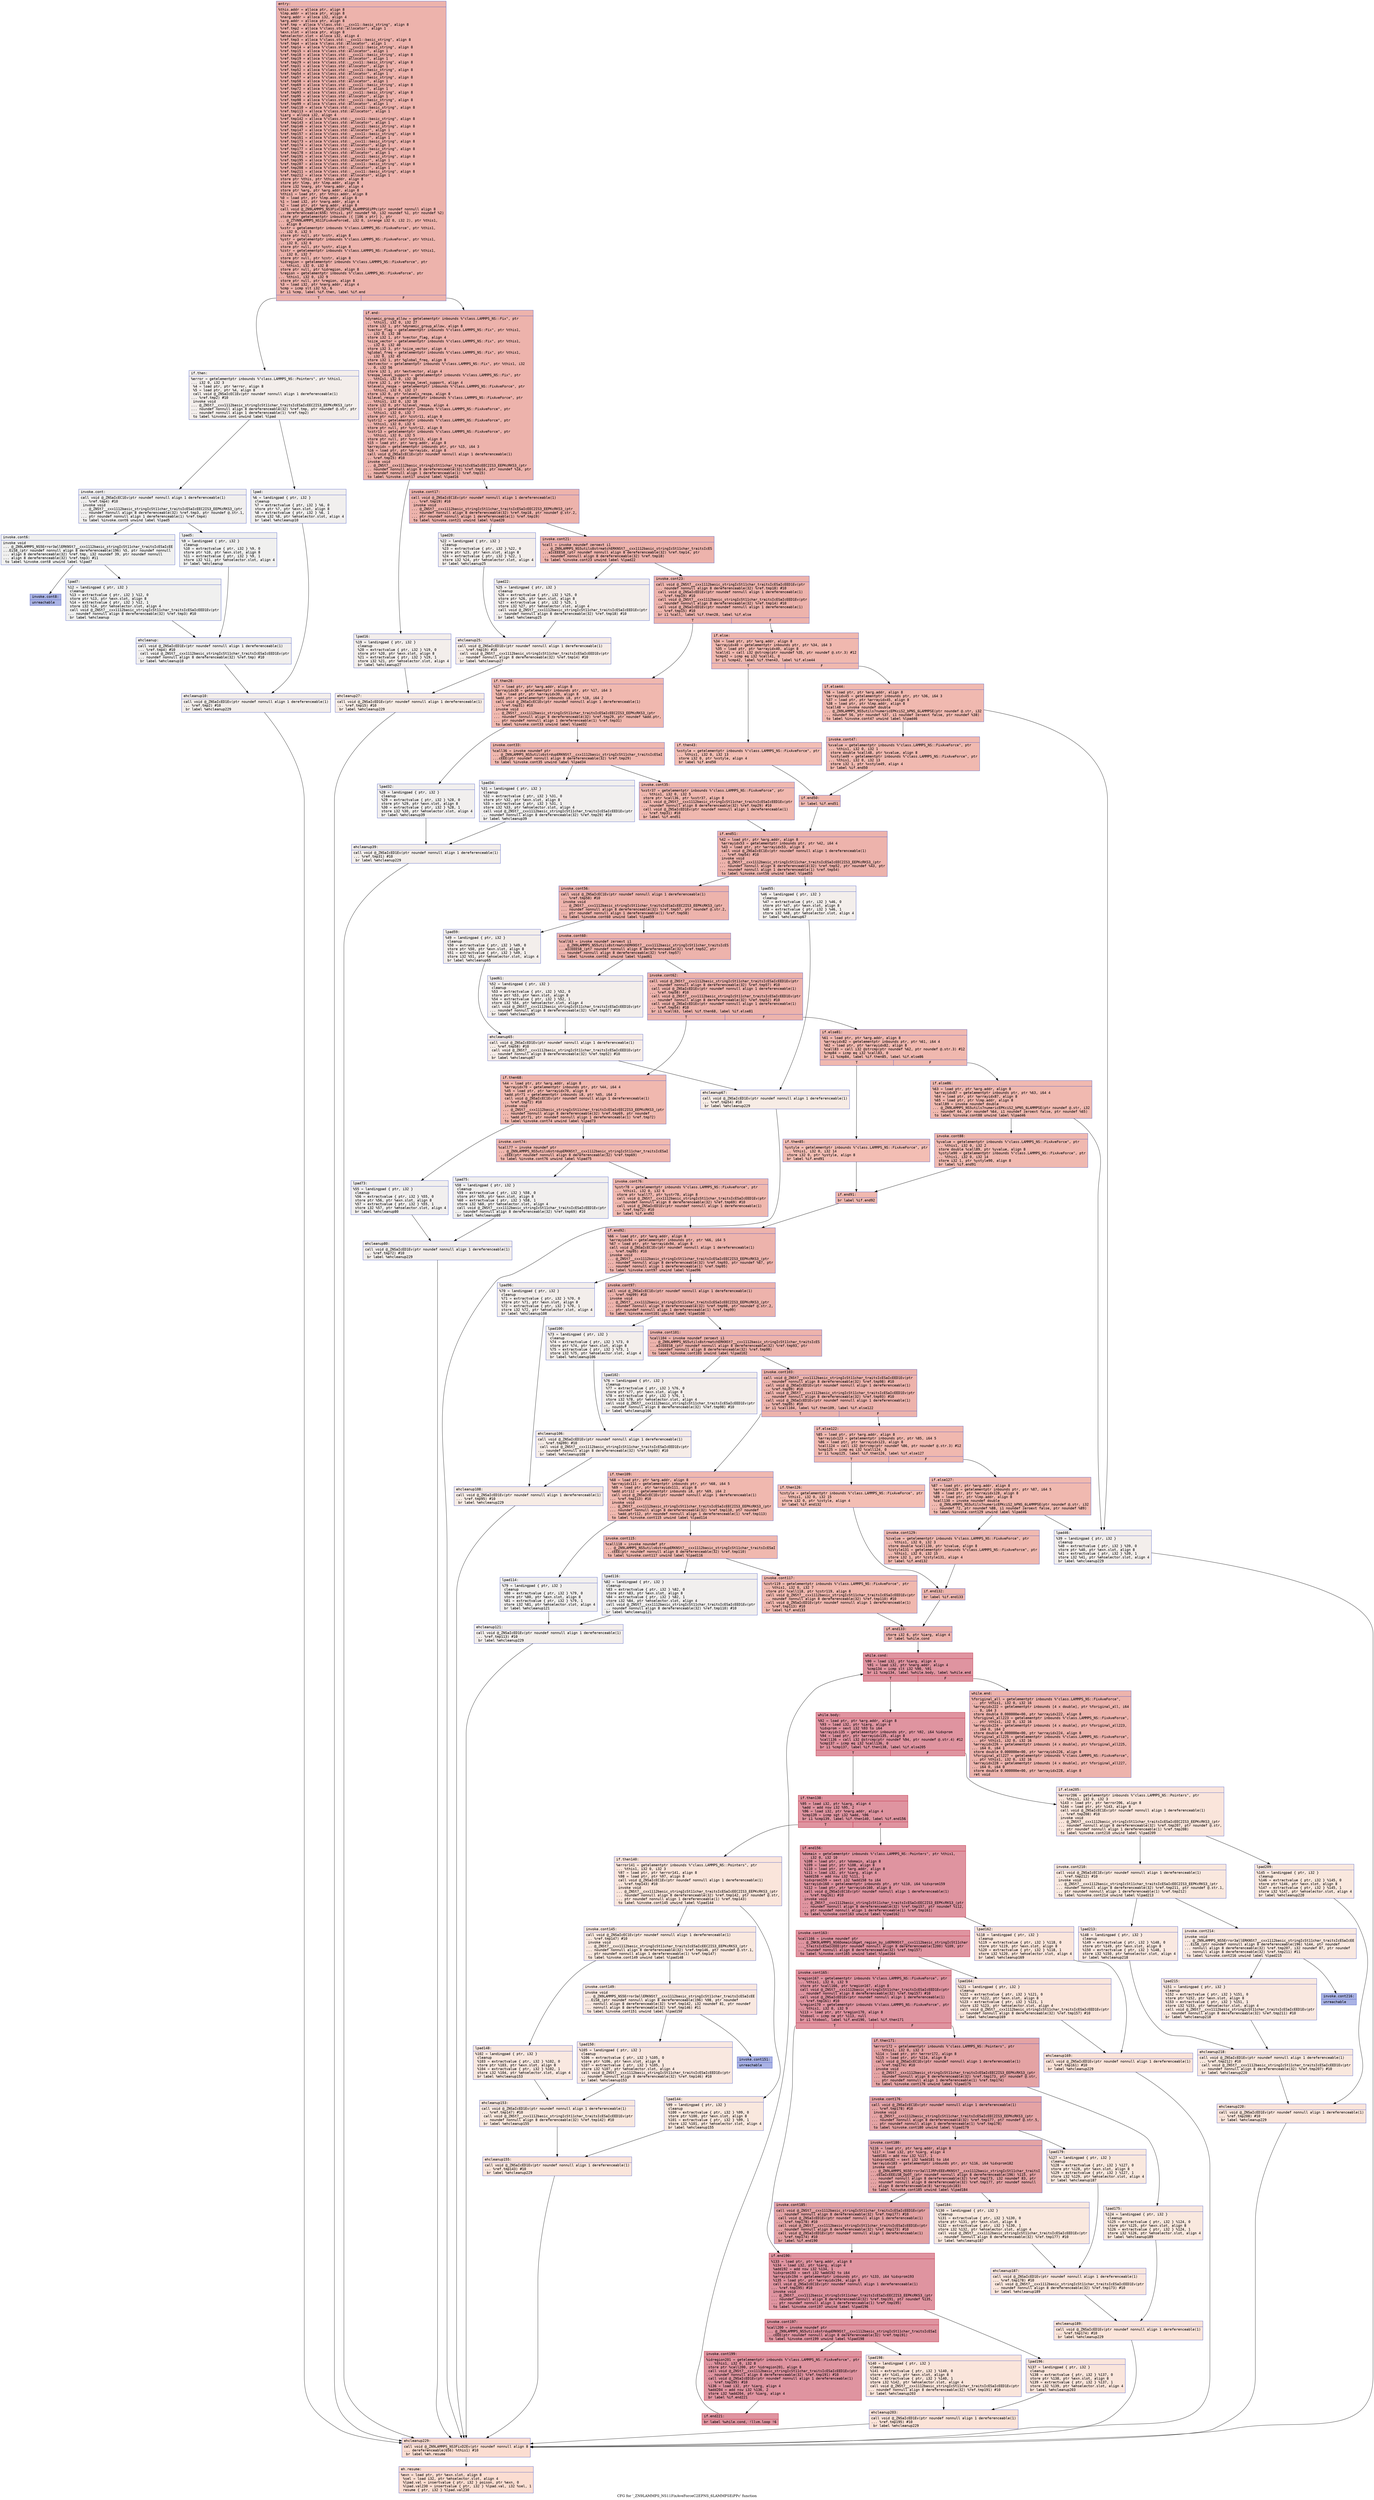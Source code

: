 digraph "CFG for '_ZN9LAMMPS_NS11FixAveForceC2EPNS_6LAMMPSEiPPc' function" {
	label="CFG for '_ZN9LAMMPS_NS11FixAveForceC2EPNS_6LAMMPSEiPPc' function";

	Node0x55ab59246530 [shape=record,color="#3d50c3ff", style=filled, fillcolor="#d6524470" fontname="Courier",label="{entry:\l|  %this.addr = alloca ptr, align 8\l  %lmp.addr = alloca ptr, align 8\l  %narg.addr = alloca i32, align 4\l  %arg.addr = alloca ptr, align 8\l  %ref.tmp = alloca %\"class.std::__cxx11::basic_string\", align 8\l  %ref.tmp2 = alloca %\"class.std::allocator\", align 1\l  %exn.slot = alloca ptr, align 8\l  %ehselector.slot = alloca i32, align 4\l  %ref.tmp3 = alloca %\"class.std::__cxx11::basic_string\", align 8\l  %ref.tmp4 = alloca %\"class.std::allocator\", align 1\l  %ref.tmp14 = alloca %\"class.std::__cxx11::basic_string\", align 8\l  %ref.tmp15 = alloca %\"class.std::allocator\", align 1\l  %ref.tmp18 = alloca %\"class.std::__cxx11::basic_string\", align 8\l  %ref.tmp19 = alloca %\"class.std::allocator\", align 1\l  %ref.tmp29 = alloca %\"class.std::__cxx11::basic_string\", align 8\l  %ref.tmp31 = alloca %\"class.std::allocator\", align 1\l  %ref.tmp52 = alloca %\"class.std::__cxx11::basic_string\", align 8\l  %ref.tmp54 = alloca %\"class.std::allocator\", align 1\l  %ref.tmp57 = alloca %\"class.std::__cxx11::basic_string\", align 8\l  %ref.tmp58 = alloca %\"class.std::allocator\", align 1\l  %ref.tmp69 = alloca %\"class.std::__cxx11::basic_string\", align 8\l  %ref.tmp72 = alloca %\"class.std::allocator\", align 1\l  %ref.tmp93 = alloca %\"class.std::__cxx11::basic_string\", align 8\l  %ref.tmp95 = alloca %\"class.std::allocator\", align 1\l  %ref.tmp98 = alloca %\"class.std::__cxx11::basic_string\", align 8\l  %ref.tmp99 = alloca %\"class.std::allocator\", align 1\l  %ref.tmp110 = alloca %\"class.std::__cxx11::basic_string\", align 8\l  %ref.tmp113 = alloca %\"class.std::allocator\", align 1\l  %iarg = alloca i32, align 4\l  %ref.tmp142 = alloca %\"class.std::__cxx11::basic_string\", align 8\l  %ref.tmp143 = alloca %\"class.std::allocator\", align 1\l  %ref.tmp146 = alloca %\"class.std::__cxx11::basic_string\", align 8\l  %ref.tmp147 = alloca %\"class.std::allocator\", align 1\l  %ref.tmp157 = alloca %\"class.std::__cxx11::basic_string\", align 8\l  %ref.tmp161 = alloca %\"class.std::allocator\", align 1\l  %ref.tmp173 = alloca %\"class.std::__cxx11::basic_string\", align 8\l  %ref.tmp174 = alloca %\"class.std::allocator\", align 1\l  %ref.tmp177 = alloca %\"class.std::__cxx11::basic_string\", align 8\l  %ref.tmp178 = alloca %\"class.std::allocator\", align 1\l  %ref.tmp191 = alloca %\"class.std::__cxx11::basic_string\", align 8\l  %ref.tmp195 = alloca %\"class.std::allocator\", align 1\l  %ref.tmp207 = alloca %\"class.std::__cxx11::basic_string\", align 8\l  %ref.tmp208 = alloca %\"class.std::allocator\", align 1\l  %ref.tmp211 = alloca %\"class.std::__cxx11::basic_string\", align 8\l  %ref.tmp212 = alloca %\"class.std::allocator\", align 1\l  store ptr %this, ptr %this.addr, align 8\l  store ptr %lmp, ptr %lmp.addr, align 8\l  store i32 %narg, ptr %narg.addr, align 4\l  store ptr %arg, ptr %arg.addr, align 8\l  %this1 = load ptr, ptr %this.addr, align 8\l  %0 = load ptr, ptr %lmp.addr, align 8\l  %1 = load i32, ptr %narg.addr, align 4\l  %2 = load ptr, ptr %arg.addr, align 8\l  call void @_ZN9LAMMPS_NS3FixC2EPNS_6LAMMPSEiPPc(ptr noundef nonnull align 8\l... dereferenceable(656) %this1, ptr noundef %0, i32 noundef %1, ptr noundef %2)\l  store ptr getelementptr inbounds (\{ [106 x ptr] \}, ptr\l... @_ZTVN9LAMMPS_NS11FixAveForceE, i32 0, inrange i32 0, i32 2), ptr %this1,\l... align 8\l  %xstr = getelementptr inbounds %\"class.LAMMPS_NS::FixAveForce\", ptr %this1,\l... i32 0, i32 5\l  store ptr null, ptr %xstr, align 8\l  %ystr = getelementptr inbounds %\"class.LAMMPS_NS::FixAveForce\", ptr %this1,\l... i32 0, i32 6\l  store ptr null, ptr %ystr, align 8\l  %zstr = getelementptr inbounds %\"class.LAMMPS_NS::FixAveForce\", ptr %this1,\l... i32 0, i32 7\l  store ptr null, ptr %zstr, align 8\l  %idregion = getelementptr inbounds %\"class.LAMMPS_NS::FixAveForce\", ptr\l... %this1, i32 0, i32 8\l  store ptr null, ptr %idregion, align 8\l  %region = getelementptr inbounds %\"class.LAMMPS_NS::FixAveForce\", ptr\l... %this1, i32 0, i32 9\l  store ptr null, ptr %region, align 8\l  %3 = load i32, ptr %narg.addr, align 4\l  %cmp = icmp slt i32 %3, 6\l  br i1 %cmp, label %if.then, label %if.end\l|{<s0>T|<s1>F}}"];
	Node0x55ab59246530:s0 -> Node0x55ab5924b050[tooltip="entry -> if.then\nProbability 0.00%" ];
	Node0x55ab59246530:s1 -> Node0x55ab5924b120[tooltip="entry -> if.end\nProbability 100.00%" ];
	Node0x55ab5924b050 [shape=record,color="#3d50c3ff", style=filled, fillcolor="#e5d8d170" fontname="Courier",label="{if.then:\l|  %error = getelementptr inbounds %\"class.LAMMPS_NS::Pointers\", ptr %this1,\l... i32 0, i32 3\l  %4 = load ptr, ptr %error, align 8\l  %5 = load ptr, ptr %4, align 8\l  call void @_ZNSaIcEC1Ev(ptr noundef nonnull align 1 dereferenceable(1)\l... %ref.tmp2) #10\l  invoke void\l... @_ZNSt7__cxx1112basic_stringIcSt11char_traitsIcESaIcEEC2IS3_EEPKcRKS3_(ptr\l... noundef nonnull align 8 dereferenceable(32) %ref.tmp, ptr noundef @.str, ptr\l... noundef nonnull align 1 dereferenceable(1) %ref.tmp2)\l          to label %invoke.cont unwind label %lpad\l}"];
	Node0x55ab5924b050 -> Node0x55ab5924b770[tooltip="if.then -> invoke.cont\nProbability 50.00%" ];
	Node0x55ab5924b050 -> Node0x55ab5924b850[tooltip="if.then -> lpad\nProbability 50.00%" ];
	Node0x55ab5924b770 [shape=record,color="#3d50c3ff", style=filled, fillcolor="#e0dbd870" fontname="Courier",label="{invoke.cont:\l|  call void @_ZNSaIcEC1Ev(ptr noundef nonnull align 1 dereferenceable(1)\l... %ref.tmp4) #10\l  invoke void\l... @_ZNSt7__cxx1112basic_stringIcSt11char_traitsIcESaIcEEC2IS3_EEPKcRKS3_(ptr\l... noundef nonnull align 8 dereferenceable(32) %ref.tmp3, ptr noundef @.str.1,\l... ptr noundef nonnull align 1 dereferenceable(1) %ref.tmp4)\l          to label %invoke.cont6 unwind label %lpad5\l}"];
	Node0x55ab5924b770 -> Node0x55ab5924bbe0[tooltip="invoke.cont -> invoke.cont6\nProbability 50.00%" ];
	Node0x55ab5924b770 -> Node0x55ab5924bc30[tooltip="invoke.cont -> lpad5\nProbability 50.00%" ];
	Node0x55ab5924bbe0 [shape=record,color="#3d50c3ff", style=filled, fillcolor="#dedcdb70" fontname="Courier",label="{invoke.cont6:\l|  invoke void\l... @_ZN9LAMMPS_NS5Error3allERKNSt7__cxx1112basic_stringIcSt11char_traitsIcESaIcEE\l...EiS8_(ptr noundef nonnull align 8 dereferenceable(196) %5, ptr noundef nonnull\l... align 8 dereferenceable(32) %ref.tmp, i32 noundef 39, ptr noundef nonnull\l... align 8 dereferenceable(32) %ref.tmp3) #11\l          to label %invoke.cont8 unwind label %lpad7\l}"];
	Node0x55ab5924bbe0 -> Node0x55ab5924bb90[tooltip="invoke.cont6 -> invoke.cont8\nProbability 0.00%" ];
	Node0x55ab5924bbe0 -> Node0x55ab5924be90[tooltip="invoke.cont6 -> lpad7\nProbability 100.00%" ];
	Node0x55ab5924bb90 [shape=record,color="#3d50c3ff", style=filled, fillcolor="#3d50c370" fontname="Courier",label="{invoke.cont8:\l|  unreachable\l}"];
	Node0x55ab5924b850 [shape=record,color="#3d50c3ff", style=filled, fillcolor="#e0dbd870" fontname="Courier",label="{lpad:\l|  %6 = landingpad \{ ptr, i32 \}\l          cleanup\l  %7 = extractvalue \{ ptr, i32 \} %6, 0\l  store ptr %7, ptr %exn.slot, align 8\l  %8 = extractvalue \{ ptr, i32 \} %6, 1\l  store i32 %8, ptr %ehselector.slot, align 4\l  br label %ehcleanup10\l}"];
	Node0x55ab5924b850 -> Node0x55ab5924c530[tooltip="lpad -> ehcleanup10\nProbability 100.00%" ];
	Node0x55ab5924bc30 [shape=record,color="#3d50c3ff", style=filled, fillcolor="#dedcdb70" fontname="Courier",label="{lpad5:\l|  %9 = landingpad \{ ptr, i32 \}\l          cleanup\l  %10 = extractvalue \{ ptr, i32 \} %9, 0\l  store ptr %10, ptr %exn.slot, align 8\l  %11 = extractvalue \{ ptr, i32 \} %9, 1\l  store i32 %11, ptr %ehselector.slot, align 4\l  br label %ehcleanup\l}"];
	Node0x55ab5924bc30 -> Node0x55ab5924c880[tooltip="lpad5 -> ehcleanup\nProbability 100.00%" ];
	Node0x55ab5924be90 [shape=record,color="#3d50c3ff", style=filled, fillcolor="#dedcdb70" fontname="Courier",label="{lpad7:\l|  %12 = landingpad \{ ptr, i32 \}\l          cleanup\l  %13 = extractvalue \{ ptr, i32 \} %12, 0\l  store ptr %13, ptr %exn.slot, align 8\l  %14 = extractvalue \{ ptr, i32 \} %12, 1\l  store i32 %14, ptr %ehselector.slot, align 4\l  call void @_ZNSt7__cxx1112basic_stringIcSt11char_traitsIcESaIcEED1Ev(ptr\l... noundef nonnull align 8 dereferenceable(32) %ref.tmp3) #10\l  br label %ehcleanup\l}"];
	Node0x55ab5924be90 -> Node0x55ab5924c880[tooltip="lpad7 -> ehcleanup\nProbability 100.00%" ];
	Node0x55ab5924c880 [shape=record,color="#3d50c3ff", style=filled, fillcolor="#e0dbd870" fontname="Courier",label="{ehcleanup:\l|  call void @_ZNSaIcED1Ev(ptr noundef nonnull align 1 dereferenceable(1)\l... %ref.tmp4) #10\l  call void @_ZNSt7__cxx1112basic_stringIcSt11char_traitsIcESaIcEED1Ev(ptr\l... noundef nonnull align 8 dereferenceable(32) %ref.tmp) #10\l  br label %ehcleanup10\l}"];
	Node0x55ab5924c880 -> Node0x55ab5924c530[tooltip="ehcleanup -> ehcleanup10\nProbability 100.00%" ];
	Node0x55ab5924c530 [shape=record,color="#3d50c3ff", style=filled, fillcolor="#e5d8d170" fontname="Courier",label="{ehcleanup10:\l|  call void @_ZNSaIcED1Ev(ptr noundef nonnull align 1 dereferenceable(1)\l... %ref.tmp2) #10\l  br label %ehcleanup229\l}"];
	Node0x55ab5924c530 -> Node0x55ab5924d2e0[tooltip="ehcleanup10 -> ehcleanup229\nProbability 100.00%" ];
	Node0x55ab5924b120 [shape=record,color="#3d50c3ff", style=filled, fillcolor="#d6524470" fontname="Courier",label="{if.end:\l|  %dynamic_group_allow = getelementptr inbounds %\"class.LAMMPS_NS::Fix\", ptr\l... %this1, i32 0, i32 27\l  store i32 1, ptr %dynamic_group_allow, align 8\l  %vector_flag = getelementptr inbounds %\"class.LAMMPS_NS::Fix\", ptr %this1,\l... i32 0, i32 38\l  store i32 1, ptr %vector_flag, align 4\l  %size_vector = getelementptr inbounds %\"class.LAMMPS_NS::Fix\", ptr %this1,\l... i32 0, i32 40\l  store i32 3, ptr %size_vector, align 4\l  %global_freq = getelementptr inbounds %\"class.LAMMPS_NS::Fix\", ptr %this1,\l... i32 0, i32 45\l  store i32 1, ptr %global_freq, align 8\l  %extvector = getelementptr inbounds %\"class.LAMMPS_NS::Fix\", ptr %this1, i32\l... 0, i32 56\l  store i32 1, ptr %extvector, align 4\l  %respa_level_support = getelementptr inbounds %\"class.LAMMPS_NS::Fix\", ptr\l... %this1, i32 0, i32 30\l  store i32 1, ptr %respa_level_support, align 4\l  %nlevels_respa = getelementptr inbounds %\"class.LAMMPS_NS::FixAveForce\", ptr\l... %this1, i32 0, i32 17\l  store i32 0, ptr %nlevels_respa, align 8\l  %ilevel_respa = getelementptr inbounds %\"class.LAMMPS_NS::FixAveForce\", ptr\l... %this1, i32 0, i32 18\l  store i32 0, ptr %ilevel_respa, align 4\l  %zstr11 = getelementptr inbounds %\"class.LAMMPS_NS::FixAveForce\", ptr\l... %this1, i32 0, i32 7\l  store ptr null, ptr %zstr11, align 8\l  %ystr12 = getelementptr inbounds %\"class.LAMMPS_NS::FixAveForce\", ptr\l... %this1, i32 0, i32 6\l  store ptr null, ptr %ystr12, align 8\l  %xstr13 = getelementptr inbounds %\"class.LAMMPS_NS::FixAveForce\", ptr\l... %this1, i32 0, i32 5\l  store ptr null, ptr %xstr13, align 8\l  %15 = load ptr, ptr %arg.addr, align 8\l  %arrayidx = getelementptr inbounds ptr, ptr %15, i64 3\l  %16 = load ptr, ptr %arrayidx, align 8\l  call void @_ZNSaIcEC1Ev(ptr noundef nonnull align 1 dereferenceable(1)\l... %ref.tmp15) #10\l  invoke void\l... @_ZNSt7__cxx1112basic_stringIcSt11char_traitsIcESaIcEEC2IS3_EEPKcRKS3_(ptr\l... noundef nonnull align 8 dereferenceable(32) %ref.tmp14, ptr noundef %16, ptr\l... noundef nonnull align 1 dereferenceable(1) %ref.tmp15)\l          to label %invoke.cont17 unwind label %lpad16\l}"];
	Node0x55ab5924b120 -> Node0x55ab5924f1b0[tooltip="if.end -> invoke.cont17\nProbability 100.00%" ];
	Node0x55ab5924b120 -> Node0x55ab5924f230[tooltip="if.end -> lpad16\nProbability 0.00%" ];
	Node0x55ab5924f1b0 [shape=record,color="#3d50c3ff", style=filled, fillcolor="#d6524470" fontname="Courier",label="{invoke.cont17:\l|  call void @_ZNSaIcEC1Ev(ptr noundef nonnull align 1 dereferenceable(1)\l... %ref.tmp19) #10\l  invoke void\l... @_ZNSt7__cxx1112basic_stringIcSt11char_traitsIcESaIcEEC2IS3_EEPKcRKS3_(ptr\l... noundef nonnull align 8 dereferenceable(32) %ref.tmp18, ptr noundef @.str.2,\l... ptr noundef nonnull align 1 dereferenceable(1) %ref.tmp19)\l          to label %invoke.cont21 unwind label %lpad20\l}"];
	Node0x55ab5924f1b0 -> Node0x55ab5924f490[tooltip="invoke.cont17 -> invoke.cont21\nProbability 100.00%" ];
	Node0x55ab5924f1b0 -> Node0x55ab5924f4e0[tooltip="invoke.cont17 -> lpad20\nProbability 0.00%" ];
	Node0x55ab5924f490 [shape=record,color="#3d50c3ff", style=filled, fillcolor="#d6524470" fontname="Courier",label="{invoke.cont21:\l|  %call = invoke noundef zeroext i1\l... @_ZN9LAMMPS_NS5utils8strmatchERKNSt7__cxx1112basic_stringIcSt11char_traitsIcES\l...aIcEEES8_(ptr noundef nonnull align 8 dereferenceable(32) %ref.tmp14, ptr\l... noundef nonnull align 8 dereferenceable(32) %ref.tmp18)\l          to label %invoke.cont23 unwind label %lpad22\l}"];
	Node0x55ab5924f490 -> Node0x55ab5924f440[tooltip="invoke.cont21 -> invoke.cont23\nProbability 100.00%" ];
	Node0x55ab5924f490 -> Node0x55ab5924f680[tooltip="invoke.cont21 -> lpad22\nProbability 0.00%" ];
	Node0x55ab5924f440 [shape=record,color="#3d50c3ff", style=filled, fillcolor="#d6524470" fontname="Courier",label="{invoke.cont23:\l|  call void @_ZNSt7__cxx1112basic_stringIcSt11char_traitsIcESaIcEED1Ev(ptr\l... noundef nonnull align 8 dereferenceable(32) %ref.tmp18) #10\l  call void @_ZNSaIcED1Ev(ptr noundef nonnull align 1 dereferenceable(1)\l... %ref.tmp19) #10\l  call void @_ZNSt7__cxx1112basic_stringIcSt11char_traitsIcESaIcEED1Ev(ptr\l... noundef nonnull align 8 dereferenceable(32) %ref.tmp14) #10\l  call void @_ZNSaIcED1Ev(ptr noundef nonnull align 1 dereferenceable(1)\l... %ref.tmp15) #10\l  br i1 %call, label %if.then28, label %if.else\l|{<s0>T|<s1>F}}"];
	Node0x55ab5924f440:s0 -> Node0x55ab5924fe70[tooltip="invoke.cont23 -> if.then28\nProbability 50.00%" ];
	Node0x55ab5924f440:s1 -> Node0x55ab5924fef0[tooltip="invoke.cont23 -> if.else\nProbability 50.00%" ];
	Node0x55ab5924fe70 [shape=record,color="#3d50c3ff", style=filled, fillcolor="#dc5d4a70" fontname="Courier",label="{if.then28:\l|  %17 = load ptr, ptr %arg.addr, align 8\l  %arrayidx30 = getelementptr inbounds ptr, ptr %17, i64 3\l  %18 = load ptr, ptr %arrayidx30, align 8\l  %add.ptr = getelementptr inbounds i8, ptr %18, i64 2\l  call void @_ZNSaIcEC1Ev(ptr noundef nonnull align 1 dereferenceable(1)\l... %ref.tmp31) #10\l  invoke void\l... @_ZNSt7__cxx1112basic_stringIcSt11char_traitsIcESaIcEEC2IS3_EEPKcRKS3_(ptr\l... noundef nonnull align 8 dereferenceable(32) %ref.tmp29, ptr noundef %add.ptr,\l... ptr noundef nonnull align 1 dereferenceable(1) %ref.tmp31)\l          to label %invoke.cont33 unwind label %lpad32\l}"];
	Node0x55ab5924fe70 -> Node0x55ab59250400[tooltip="if.then28 -> invoke.cont33\nProbability 100.00%" ];
	Node0x55ab5924fe70 -> Node0x55ab59250480[tooltip="if.then28 -> lpad32\nProbability 0.00%" ];
	Node0x55ab59250400 [shape=record,color="#3d50c3ff", style=filled, fillcolor="#dc5d4a70" fontname="Courier",label="{invoke.cont33:\l|  %call36 = invoke noundef ptr\l... @_ZN9LAMMPS_NS5utils6strdupERKNSt7__cxx1112basic_stringIcSt11char_traitsIcESaI\l...cEEE(ptr noundef nonnull align 8 dereferenceable(32) %ref.tmp29)\l          to label %invoke.cont35 unwind label %lpad34\l}"];
	Node0x55ab59250400 -> Node0x55ab592503b0[tooltip="invoke.cont33 -> invoke.cont35\nProbability 100.00%" ];
	Node0x55ab59250400 -> Node0x55ab59250650[tooltip="invoke.cont33 -> lpad34\nProbability 0.00%" ];
	Node0x55ab592503b0 [shape=record,color="#3d50c3ff", style=filled, fillcolor="#dc5d4a70" fontname="Courier",label="{invoke.cont35:\l|  %xstr37 = getelementptr inbounds %\"class.LAMMPS_NS::FixAveForce\", ptr\l... %this1, i32 0, i32 5\l  store ptr %call36, ptr %xstr37, align 8\l  call void @_ZNSt7__cxx1112basic_stringIcSt11char_traitsIcESaIcEED1Ev(ptr\l... noundef nonnull align 8 dereferenceable(32) %ref.tmp29) #10\l  call void @_ZNSaIcED1Ev(ptr noundef nonnull align 1 dereferenceable(1)\l... %ref.tmp31) #10\l  br label %if.end51\l}"];
	Node0x55ab592503b0 -> Node0x55ab59249790[tooltip="invoke.cont35 -> if.end51\nProbability 100.00%" ];
	Node0x55ab5924f230 [shape=record,color="#3d50c3ff", style=filled, fillcolor="#e5d8d170" fontname="Courier",label="{lpad16:\l|  %19 = landingpad \{ ptr, i32 \}\l          cleanup\l  %20 = extractvalue \{ ptr, i32 \} %19, 0\l  store ptr %20, ptr %exn.slot, align 8\l  %21 = extractvalue \{ ptr, i32 \} %19, 1\l  store i32 %21, ptr %ehselector.slot, align 4\l  br label %ehcleanup27\l}"];
	Node0x55ab5924f230 -> Node0x55ab592525f0[tooltip="lpad16 -> ehcleanup27\nProbability 100.00%" ];
	Node0x55ab5924f4e0 [shape=record,color="#3d50c3ff", style=filled, fillcolor="#e5d8d170" fontname="Courier",label="{lpad20:\l|  %22 = landingpad \{ ptr, i32 \}\l          cleanup\l  %23 = extractvalue \{ ptr, i32 \} %22, 0\l  store ptr %23, ptr %exn.slot, align 8\l  %24 = extractvalue \{ ptr, i32 \} %22, 1\l  store i32 %24, ptr %ehselector.slot, align 4\l  br label %ehcleanup25\l}"];
	Node0x55ab5924f4e0 -> Node0x55ab59252990[tooltip="lpad20 -> ehcleanup25\nProbability 100.00%" ];
	Node0x55ab5924f680 [shape=record,color="#3d50c3ff", style=filled, fillcolor="#e5d8d170" fontname="Courier",label="{lpad22:\l|  %25 = landingpad \{ ptr, i32 \}\l          cleanup\l  %26 = extractvalue \{ ptr, i32 \} %25, 0\l  store ptr %26, ptr %exn.slot, align 8\l  %27 = extractvalue \{ ptr, i32 \} %25, 1\l  store i32 %27, ptr %ehselector.slot, align 4\l  call void @_ZNSt7__cxx1112basic_stringIcSt11char_traitsIcESaIcEED1Ev(ptr\l... noundef nonnull align 8 dereferenceable(32) %ref.tmp18) #10\l  br label %ehcleanup25\l}"];
	Node0x55ab5924f680 -> Node0x55ab59252990[tooltip="lpad22 -> ehcleanup25\nProbability 100.00%" ];
	Node0x55ab59252990 [shape=record,color="#3d50c3ff", style=filled, fillcolor="#ead5c970" fontname="Courier",label="{ehcleanup25:\l|  call void @_ZNSaIcED1Ev(ptr noundef nonnull align 1 dereferenceable(1)\l... %ref.tmp19) #10\l  call void @_ZNSt7__cxx1112basic_stringIcSt11char_traitsIcESaIcEED1Ev(ptr\l... noundef nonnull align 8 dereferenceable(32) %ref.tmp14) #10\l  br label %ehcleanup27\l}"];
	Node0x55ab59252990 -> Node0x55ab592525f0[tooltip="ehcleanup25 -> ehcleanup27\nProbability 100.00%" ];
	Node0x55ab592525f0 [shape=record,color="#3d50c3ff", style=filled, fillcolor="#ecd3c570" fontname="Courier",label="{ehcleanup27:\l|  call void @_ZNSaIcED1Ev(ptr noundef nonnull align 1 dereferenceable(1)\l... %ref.tmp15) #10\l  br label %ehcleanup229\l}"];
	Node0x55ab592525f0 -> Node0x55ab5924d2e0[tooltip="ehcleanup27 -> ehcleanup229\nProbability 100.00%" ];
	Node0x55ab59250480 [shape=record,color="#3d50c3ff", style=filled, fillcolor="#e0dbd870" fontname="Courier",label="{lpad32:\l|  %28 = landingpad \{ ptr, i32 \}\l          cleanup\l  %29 = extractvalue \{ ptr, i32 \} %28, 0\l  store ptr %29, ptr %exn.slot, align 8\l  %30 = extractvalue \{ ptr, i32 \} %28, 1\l  store i32 %30, ptr %ehselector.slot, align 4\l  br label %ehcleanup39\l}"];
	Node0x55ab59250480 -> Node0x55ab59253570[tooltip="lpad32 -> ehcleanup39\nProbability 100.00%" ];
	Node0x55ab59250650 [shape=record,color="#3d50c3ff", style=filled, fillcolor="#e0dbd870" fontname="Courier",label="{lpad34:\l|  %31 = landingpad \{ ptr, i32 \}\l          cleanup\l  %32 = extractvalue \{ ptr, i32 \} %31, 0\l  store ptr %32, ptr %exn.slot, align 8\l  %33 = extractvalue \{ ptr, i32 \} %31, 1\l  store i32 %33, ptr %ehselector.slot, align 4\l  call void @_ZNSt7__cxx1112basic_stringIcSt11char_traitsIcESaIcEED1Ev(ptr\l... noundef nonnull align 8 dereferenceable(32) %ref.tmp29) #10\l  br label %ehcleanup39\l}"];
	Node0x55ab59250650 -> Node0x55ab59253570[tooltip="lpad34 -> ehcleanup39\nProbability 100.00%" ];
	Node0x55ab59253570 [shape=record,color="#3d50c3ff", style=filled, fillcolor="#e5d8d170" fontname="Courier",label="{ehcleanup39:\l|  call void @_ZNSaIcED1Ev(ptr noundef nonnull align 1 dereferenceable(1)\l... %ref.tmp31) #10\l  br label %ehcleanup229\l}"];
	Node0x55ab59253570 -> Node0x55ab5924d2e0[tooltip="ehcleanup39 -> ehcleanup229\nProbability 100.00%" ];
	Node0x55ab5924fef0 [shape=record,color="#3d50c3ff", style=filled, fillcolor="#dc5d4a70" fontname="Courier",label="{if.else:\l|  %34 = load ptr, ptr %arg.addr, align 8\l  %arrayidx40 = getelementptr inbounds ptr, ptr %34, i64 3\l  %35 = load ptr, ptr %arrayidx40, align 8\l  %call41 = call i32 @strcmp(ptr noundef %35, ptr noundef @.str.3) #12\l  %cmp42 = icmp eq i32 %call41, 0\l  br i1 %cmp42, label %if.then43, label %if.else44\l|{<s0>T|<s1>F}}"];
	Node0x55ab5924fef0:s0 -> Node0x55ab59254000[tooltip="if.else -> if.then43\nProbability 37.50%" ];
	Node0x55ab5924fef0:s1 -> Node0x55ab59254080[tooltip="if.else -> if.else44\nProbability 62.50%" ];
	Node0x55ab59254000 [shape=record,color="#3d50c3ff", style=filled, fillcolor="#e36c5570" fontname="Courier",label="{if.then43:\l|  %xstyle = getelementptr inbounds %\"class.LAMMPS_NS::FixAveForce\", ptr\l... %this1, i32 0, i32 13\l  store i32 0, ptr %xstyle, align 4\l  br label %if.end50\l}"];
	Node0x55ab59254000 -> Node0x55ab59254360[tooltip="if.then43 -> if.end50\nProbability 100.00%" ];
	Node0x55ab59254080 [shape=record,color="#3d50c3ff", style=filled, fillcolor="#de614d70" fontname="Courier",label="{if.else44:\l|  %36 = load ptr, ptr %arg.addr, align 8\l  %arrayidx45 = getelementptr inbounds ptr, ptr %36, i64 3\l  %37 = load ptr, ptr %arrayidx45, align 8\l  %38 = load ptr, ptr %lmp.addr, align 8\l  %call48 = invoke noundef double\l... @_ZN9LAMMPS_NS5utils7numericEPKciS2_bPNS_6LAMMPSE(ptr noundef @.str, i32\l... noundef 56, ptr noundef %37, i1 noundef zeroext false, ptr noundef %38)\l          to label %invoke.cont47 unwind label %lpad46\l}"];
	Node0x55ab59254080 -> Node0x55ab592546d0[tooltip="if.else44 -> invoke.cont47\nProbability 100.00%" ];
	Node0x55ab59254080 -> Node0x55ab59254750[tooltip="if.else44 -> lpad46\nProbability 0.00%" ];
	Node0x55ab592546d0 [shape=record,color="#3d50c3ff", style=filled, fillcolor="#de614d70" fontname="Courier",label="{invoke.cont47:\l|  %xvalue = getelementptr inbounds %\"class.LAMMPS_NS::FixAveForce\", ptr\l... %this1, i32 0, i32 1\l  store double %call48, ptr %xvalue, align 8\l  %xstyle49 = getelementptr inbounds %\"class.LAMMPS_NS::FixAveForce\", ptr\l... %this1, i32 0, i32 13\l  store i32 1, ptr %xstyle49, align 4\l  br label %if.end50\l}"];
	Node0x55ab592546d0 -> Node0x55ab59254360[tooltip="invoke.cont47 -> if.end50\nProbability 100.00%" ];
	Node0x55ab59254750 [shape=record,color="#3d50c3ff", style=filled, fillcolor="#e5d8d170" fontname="Courier",label="{lpad46:\l|  %39 = landingpad \{ ptr, i32 \}\l          cleanup\l  %40 = extractvalue \{ ptr, i32 \} %39, 0\l  store ptr %40, ptr %exn.slot, align 8\l  %41 = extractvalue \{ ptr, i32 \} %39, 1\l  store i32 %41, ptr %ehselector.slot, align 4\l  br label %ehcleanup229\l}"];
	Node0x55ab59254750 -> Node0x55ab5924d2e0[tooltip="lpad46 -> ehcleanup229\nProbability 100.00%" ];
	Node0x55ab59254360 [shape=record,color="#3d50c3ff", style=filled, fillcolor="#dc5d4a70" fontname="Courier",label="{if.end50:\l|  br label %if.end51\l}"];
	Node0x55ab59254360 -> Node0x55ab59249790[tooltip="if.end50 -> if.end51\nProbability 100.00%" ];
	Node0x55ab59249790 [shape=record,color="#3d50c3ff", style=filled, fillcolor="#d6524470" fontname="Courier",label="{if.end51:\l|  %42 = load ptr, ptr %arg.addr, align 8\l  %arrayidx53 = getelementptr inbounds ptr, ptr %42, i64 4\l  %43 = load ptr, ptr %arrayidx53, align 8\l  call void @_ZNSaIcEC1Ev(ptr noundef nonnull align 1 dereferenceable(1)\l... %ref.tmp54) #10\l  invoke void\l... @_ZNSt7__cxx1112basic_stringIcSt11char_traitsIcESaIcEEC2IS3_EEPKcRKS3_(ptr\l... noundef nonnull align 8 dereferenceable(32) %ref.tmp52, ptr noundef %43, ptr\l... noundef nonnull align 1 dereferenceable(1) %ref.tmp54)\l          to label %invoke.cont56 unwind label %lpad55\l}"];
	Node0x55ab59249790 -> Node0x55ab59255530[tooltip="if.end51 -> invoke.cont56\nProbability 100.00%" ];
	Node0x55ab59249790 -> Node0x55ab592555b0[tooltip="if.end51 -> lpad55\nProbability 0.00%" ];
	Node0x55ab59255530 [shape=record,color="#3d50c3ff", style=filled, fillcolor="#d6524470" fontname="Courier",label="{invoke.cont56:\l|  call void @_ZNSaIcEC1Ev(ptr noundef nonnull align 1 dereferenceable(1)\l... %ref.tmp58) #10\l  invoke void\l... @_ZNSt7__cxx1112basic_stringIcSt11char_traitsIcESaIcEEC2IS3_EEPKcRKS3_(ptr\l... noundef nonnull align 8 dereferenceable(32) %ref.tmp57, ptr noundef @.str.2,\l... ptr noundef nonnull align 1 dereferenceable(1) %ref.tmp58)\l          to label %invoke.cont60 unwind label %lpad59\l}"];
	Node0x55ab59255530 -> Node0x55ab592558d0[tooltip="invoke.cont56 -> invoke.cont60\nProbability 100.00%" ];
	Node0x55ab59255530 -> Node0x55ab59255920[tooltip="invoke.cont56 -> lpad59\nProbability 0.00%" ];
	Node0x55ab592558d0 [shape=record,color="#3d50c3ff", style=filled, fillcolor="#d6524470" fontname="Courier",label="{invoke.cont60:\l|  %call63 = invoke noundef zeroext i1\l... @_ZN9LAMMPS_NS5utils8strmatchERKNSt7__cxx1112basic_stringIcSt11char_traitsIcES\l...aIcEEES8_(ptr noundef nonnull align 8 dereferenceable(32) %ref.tmp52, ptr\l... noundef nonnull align 8 dereferenceable(32) %ref.tmp57)\l          to label %invoke.cont62 unwind label %lpad61\l}"];
	Node0x55ab592558d0 -> Node0x55ab59255880[tooltip="invoke.cont60 -> invoke.cont62\nProbability 100.00%" ];
	Node0x55ab592558d0 -> Node0x55ab59255bb0[tooltip="invoke.cont60 -> lpad61\nProbability 0.00%" ];
	Node0x55ab59255880 [shape=record,color="#3d50c3ff", style=filled, fillcolor="#d6524470" fontname="Courier",label="{invoke.cont62:\l|  call void @_ZNSt7__cxx1112basic_stringIcSt11char_traitsIcESaIcEED1Ev(ptr\l... noundef nonnull align 8 dereferenceable(32) %ref.tmp57) #10\l  call void @_ZNSaIcED1Ev(ptr noundef nonnull align 1 dereferenceable(1)\l... %ref.tmp58) #10\l  call void @_ZNSt7__cxx1112basic_stringIcSt11char_traitsIcESaIcEED1Ev(ptr\l... noundef nonnull align 8 dereferenceable(32) %ref.tmp52) #10\l  call void @_ZNSaIcED1Ev(ptr noundef nonnull align 1 dereferenceable(1)\l... %ref.tmp54) #10\l  br i1 %call63, label %if.then68, label %if.else81\l|{<s0>T|<s1>F}}"];
	Node0x55ab59255880:s0 -> Node0x55ab59256270[tooltip="invoke.cont62 -> if.then68\nProbability 50.00%" ];
	Node0x55ab59255880:s1 -> Node0x55ab592562f0[tooltip="invoke.cont62 -> if.else81\nProbability 50.00%" ];
	Node0x55ab59256270 [shape=record,color="#3d50c3ff", style=filled, fillcolor="#dc5d4a70" fontname="Courier",label="{if.then68:\l|  %44 = load ptr, ptr %arg.addr, align 8\l  %arrayidx70 = getelementptr inbounds ptr, ptr %44, i64 4\l  %45 = load ptr, ptr %arrayidx70, align 8\l  %add.ptr71 = getelementptr inbounds i8, ptr %45, i64 2\l  call void @_ZNSaIcEC1Ev(ptr noundef nonnull align 1 dereferenceable(1)\l... %ref.tmp72) #10\l  invoke void\l... @_ZNSt7__cxx1112basic_stringIcSt11char_traitsIcESaIcEEC2IS3_EEPKcRKS3_(ptr\l... noundef nonnull align 8 dereferenceable(32) %ref.tmp69, ptr noundef\l... %add.ptr71, ptr noundef nonnull align 1 dereferenceable(1) %ref.tmp72)\l          to label %invoke.cont74 unwind label %lpad73\l}"];
	Node0x55ab59256270 -> Node0x55ab59256820[tooltip="if.then68 -> invoke.cont74\nProbability 100.00%" ];
	Node0x55ab59256270 -> Node0x55ab592568a0[tooltip="if.then68 -> lpad73\nProbability 0.00%" ];
	Node0x55ab59256820 [shape=record,color="#3d50c3ff", style=filled, fillcolor="#dc5d4a70" fontname="Courier",label="{invoke.cont74:\l|  %call77 = invoke noundef ptr\l... @_ZN9LAMMPS_NS5utils6strdupERKNSt7__cxx1112basic_stringIcSt11char_traitsIcESaI\l...cEEE(ptr noundef nonnull align 8 dereferenceable(32) %ref.tmp69)\l          to label %invoke.cont76 unwind label %lpad75\l}"];
	Node0x55ab59256820 -> Node0x55ab592567d0[tooltip="invoke.cont74 -> invoke.cont76\nProbability 100.00%" ];
	Node0x55ab59256820 -> Node0x55ab59256b30[tooltip="invoke.cont74 -> lpad75\nProbability 0.00%" ];
	Node0x55ab592567d0 [shape=record,color="#3d50c3ff", style=filled, fillcolor="#dc5d4a70" fontname="Courier",label="{invoke.cont76:\l|  %ystr78 = getelementptr inbounds %\"class.LAMMPS_NS::FixAveForce\", ptr\l... %this1, i32 0, i32 6\l  store ptr %call77, ptr %ystr78, align 8\l  call void @_ZNSt7__cxx1112basic_stringIcSt11char_traitsIcESaIcEED1Ev(ptr\l... noundef nonnull align 8 dereferenceable(32) %ref.tmp69) #10\l  call void @_ZNSaIcED1Ev(ptr noundef nonnull align 1 dereferenceable(1)\l... %ref.tmp72) #10\l  br label %if.end92\l}"];
	Node0x55ab592567d0 -> Node0x55ab59257050[tooltip="invoke.cont76 -> if.end92\nProbability 100.00%" ];
	Node0x55ab592555b0 [shape=record,color="#3d50c3ff", style=filled, fillcolor="#e5d8d170" fontname="Courier",label="{lpad55:\l|  %46 = landingpad \{ ptr, i32 \}\l          cleanup\l  %47 = extractvalue \{ ptr, i32 \} %46, 0\l  store ptr %47, ptr %exn.slot, align 8\l  %48 = extractvalue \{ ptr, i32 \} %46, 1\l  store i32 %48, ptr %ehselector.slot, align 4\l  br label %ehcleanup67\l}"];
	Node0x55ab592555b0 -> Node0x55ab59257be0[tooltip="lpad55 -> ehcleanup67\nProbability 100.00%" ];
	Node0x55ab59255920 [shape=record,color="#3d50c3ff", style=filled, fillcolor="#e5d8d170" fontname="Courier",label="{lpad59:\l|  %49 = landingpad \{ ptr, i32 \}\l          cleanup\l  %50 = extractvalue \{ ptr, i32 \} %49, 0\l  store ptr %50, ptr %exn.slot, align 8\l  %51 = extractvalue \{ ptr, i32 \} %49, 1\l  store i32 %51, ptr %ehselector.slot, align 4\l  br label %ehcleanup65\l}"];
	Node0x55ab59255920 -> Node0x55ab59257f50[tooltip="lpad59 -> ehcleanup65\nProbability 100.00%" ];
	Node0x55ab59255bb0 [shape=record,color="#3d50c3ff", style=filled, fillcolor="#e5d8d170" fontname="Courier",label="{lpad61:\l|  %52 = landingpad \{ ptr, i32 \}\l          cleanup\l  %53 = extractvalue \{ ptr, i32 \} %52, 0\l  store ptr %53, ptr %exn.slot, align 8\l  %54 = extractvalue \{ ptr, i32 \} %52, 1\l  store i32 %54, ptr %ehselector.slot, align 4\l  call void @_ZNSt7__cxx1112basic_stringIcSt11char_traitsIcESaIcEED1Ev(ptr\l... noundef nonnull align 8 dereferenceable(32) %ref.tmp57) #10\l  br label %ehcleanup65\l}"];
	Node0x55ab59255bb0 -> Node0x55ab59257f50[tooltip="lpad61 -> ehcleanup65\nProbability 100.00%" ];
	Node0x55ab59257f50 [shape=record,color="#3d50c3ff", style=filled, fillcolor="#ead5c970" fontname="Courier",label="{ehcleanup65:\l|  call void @_ZNSaIcED1Ev(ptr noundef nonnull align 1 dereferenceable(1)\l... %ref.tmp58) #10\l  call void @_ZNSt7__cxx1112basic_stringIcSt11char_traitsIcESaIcEED1Ev(ptr\l... noundef nonnull align 8 dereferenceable(32) %ref.tmp52) #10\l  br label %ehcleanup67\l}"];
	Node0x55ab59257f50 -> Node0x55ab59257be0[tooltip="ehcleanup65 -> ehcleanup67\nProbability 100.00%" ];
	Node0x55ab59257be0 [shape=record,color="#3d50c3ff", style=filled, fillcolor="#ecd3c570" fontname="Courier",label="{ehcleanup67:\l|  call void @_ZNSaIcED1Ev(ptr noundef nonnull align 1 dereferenceable(1)\l... %ref.tmp54) #10\l  br label %ehcleanup229\l}"];
	Node0x55ab59257be0 -> Node0x55ab5924d2e0[tooltip="ehcleanup67 -> ehcleanup229\nProbability 100.00%" ];
	Node0x55ab592568a0 [shape=record,color="#3d50c3ff", style=filled, fillcolor="#e0dbd870" fontname="Courier",label="{lpad73:\l|  %55 = landingpad \{ ptr, i32 \}\l          cleanup\l  %56 = extractvalue \{ ptr, i32 \} %55, 0\l  store ptr %56, ptr %exn.slot, align 8\l  %57 = extractvalue \{ ptr, i32 \} %55, 1\l  store i32 %57, ptr %ehselector.slot, align 4\l  br label %ehcleanup80\l}"];
	Node0x55ab592568a0 -> Node0x55ab59258ad0[tooltip="lpad73 -> ehcleanup80\nProbability 100.00%" ];
	Node0x55ab59256b30 [shape=record,color="#3d50c3ff", style=filled, fillcolor="#e0dbd870" fontname="Courier",label="{lpad75:\l|  %58 = landingpad \{ ptr, i32 \}\l          cleanup\l  %59 = extractvalue \{ ptr, i32 \} %58, 0\l  store ptr %59, ptr %exn.slot, align 8\l  %60 = extractvalue \{ ptr, i32 \} %58, 1\l  store i32 %60, ptr %ehselector.slot, align 4\l  call void @_ZNSt7__cxx1112basic_stringIcSt11char_traitsIcESaIcEED1Ev(ptr\l... noundef nonnull align 8 dereferenceable(32) %ref.tmp69) #10\l  br label %ehcleanup80\l}"];
	Node0x55ab59256b30 -> Node0x55ab59258ad0[tooltip="lpad75 -> ehcleanup80\nProbability 100.00%" ];
	Node0x55ab59258ad0 [shape=record,color="#3d50c3ff", style=filled, fillcolor="#e5d8d170" fontname="Courier",label="{ehcleanup80:\l|  call void @_ZNSaIcED1Ev(ptr noundef nonnull align 1 dereferenceable(1)\l... %ref.tmp72) #10\l  br label %ehcleanup229\l}"];
	Node0x55ab59258ad0 -> Node0x55ab5924d2e0[tooltip="ehcleanup80 -> ehcleanup229\nProbability 100.00%" ];
	Node0x55ab592562f0 [shape=record,color="#3d50c3ff", style=filled, fillcolor="#dc5d4a70" fontname="Courier",label="{if.else81:\l|  %61 = load ptr, ptr %arg.addr, align 8\l  %arrayidx82 = getelementptr inbounds ptr, ptr %61, i64 4\l  %62 = load ptr, ptr %arrayidx82, align 8\l  %call83 = call i32 @strcmp(ptr noundef %62, ptr noundef @.str.3) #12\l  %cmp84 = icmp eq i32 %call83, 0\l  br i1 %cmp84, label %if.then85, label %if.else86\l|{<s0>T|<s1>F}}"];
	Node0x55ab592562f0:s0 -> Node0x55ab592594e0[tooltip="if.else81 -> if.then85\nProbability 37.50%" ];
	Node0x55ab592562f0:s1 -> Node0x55ab59259560[tooltip="if.else81 -> if.else86\nProbability 62.50%" ];
	Node0x55ab592594e0 [shape=record,color="#3d50c3ff", style=filled, fillcolor="#e36c5570" fontname="Courier",label="{if.then85:\l|  %ystyle = getelementptr inbounds %\"class.LAMMPS_NS::FixAveForce\", ptr\l... %this1, i32 0, i32 14\l  store i32 0, ptr %ystyle, align 8\l  br label %if.end91\l}"];
	Node0x55ab592594e0 -> Node0x55ab59259840[tooltip="if.then85 -> if.end91\nProbability 100.00%" ];
	Node0x55ab59259560 [shape=record,color="#3d50c3ff", style=filled, fillcolor="#de614d70" fontname="Courier",label="{if.else86:\l|  %63 = load ptr, ptr %arg.addr, align 8\l  %arrayidx87 = getelementptr inbounds ptr, ptr %63, i64 4\l  %64 = load ptr, ptr %arrayidx87, align 8\l  %65 = load ptr, ptr %lmp.addr, align 8\l  %call89 = invoke noundef double\l... @_ZN9LAMMPS_NS5utils7numericEPKciS2_bPNS_6LAMMPSE(ptr noundef @.str, i32\l... noundef 64, ptr noundef %64, i1 noundef zeroext false, ptr noundef %65)\l          to label %invoke.cont88 unwind label %lpad46\l}"];
	Node0x55ab59259560 -> Node0x55ab59259bb0[tooltip="if.else86 -> invoke.cont88\nProbability 100.00%" ];
	Node0x55ab59259560 -> Node0x55ab59254750[tooltip="if.else86 -> lpad46\nProbability 0.00%" ];
	Node0x55ab59259bb0 [shape=record,color="#3d50c3ff", style=filled, fillcolor="#de614d70" fontname="Courier",label="{invoke.cont88:\l|  %yvalue = getelementptr inbounds %\"class.LAMMPS_NS::FixAveForce\", ptr\l... %this1, i32 0, i32 2\l  store double %call89, ptr %yvalue, align 8\l  %ystyle90 = getelementptr inbounds %\"class.LAMMPS_NS::FixAveForce\", ptr\l... %this1, i32 0, i32 14\l  store i32 1, ptr %ystyle90, align 8\l  br label %if.end91\l}"];
	Node0x55ab59259bb0 -> Node0x55ab59259840[tooltip="invoke.cont88 -> if.end91\nProbability 100.00%" ];
	Node0x55ab59259840 [shape=record,color="#3d50c3ff", style=filled, fillcolor="#dc5d4a70" fontname="Courier",label="{if.end91:\l|  br label %if.end92\l}"];
	Node0x55ab59259840 -> Node0x55ab59257050[tooltip="if.end91 -> if.end92\nProbability 100.00%" ];
	Node0x55ab59257050 [shape=record,color="#3d50c3ff", style=filled, fillcolor="#d6524470" fontname="Courier",label="{if.end92:\l|  %66 = load ptr, ptr %arg.addr, align 8\l  %arrayidx94 = getelementptr inbounds ptr, ptr %66, i64 5\l  %67 = load ptr, ptr %arrayidx94, align 8\l  call void @_ZNSaIcEC1Ev(ptr noundef nonnull align 1 dereferenceable(1)\l... %ref.tmp95) #10\l  invoke void\l... @_ZNSt7__cxx1112basic_stringIcSt11char_traitsIcESaIcEEC2IS3_EEPKcRKS3_(ptr\l... noundef nonnull align 8 dereferenceable(32) %ref.tmp93, ptr noundef %67, ptr\l... noundef nonnull align 1 dereferenceable(1) %ref.tmp95)\l          to label %invoke.cont97 unwind label %lpad96\l}"];
	Node0x55ab59257050 -> Node0x55ab5925a570[tooltip="if.end92 -> invoke.cont97\nProbability 100.00%" ];
	Node0x55ab59257050 -> Node0x55ab5925a5f0[tooltip="if.end92 -> lpad96\nProbability 0.00%" ];
	Node0x55ab5925a570 [shape=record,color="#3d50c3ff", style=filled, fillcolor="#d6524470" fontname="Courier",label="{invoke.cont97:\l|  call void @_ZNSaIcEC1Ev(ptr noundef nonnull align 1 dereferenceable(1)\l... %ref.tmp99) #10\l  invoke void\l... @_ZNSt7__cxx1112basic_stringIcSt11char_traitsIcESaIcEEC2IS3_EEPKcRKS3_(ptr\l... noundef nonnull align 8 dereferenceable(32) %ref.tmp98, ptr noundef @.str.2,\l... ptr noundef nonnull align 1 dereferenceable(1) %ref.tmp99)\l          to label %invoke.cont101 unwind label %lpad100\l}"];
	Node0x55ab5925a570 -> Node0x55ab5925a910[tooltip="invoke.cont97 -> invoke.cont101\nProbability 100.00%" ];
	Node0x55ab5925a570 -> Node0x55ab5925a960[tooltip="invoke.cont97 -> lpad100\nProbability 0.00%" ];
	Node0x55ab5925a910 [shape=record,color="#3d50c3ff", style=filled, fillcolor="#d6524470" fontname="Courier",label="{invoke.cont101:\l|  %call104 = invoke noundef zeroext i1\l... @_ZN9LAMMPS_NS5utils8strmatchERKNSt7__cxx1112basic_stringIcSt11char_traitsIcES\l...aIcEEES8_(ptr noundef nonnull align 8 dereferenceable(32) %ref.tmp93, ptr\l... noundef nonnull align 8 dereferenceable(32) %ref.tmp98)\l          to label %invoke.cont103 unwind label %lpad102\l}"];
	Node0x55ab5925a910 -> Node0x55ab5925a8c0[tooltip="invoke.cont101 -> invoke.cont103\nProbability 100.00%" ];
	Node0x55ab5925a910 -> Node0x55ab5925ab90[tooltip="invoke.cont101 -> lpad102\nProbability 0.00%" ];
	Node0x55ab5925a8c0 [shape=record,color="#3d50c3ff", style=filled, fillcolor="#d6524470" fontname="Courier",label="{invoke.cont103:\l|  call void @_ZNSt7__cxx1112basic_stringIcSt11char_traitsIcESaIcEED1Ev(ptr\l... noundef nonnull align 8 dereferenceable(32) %ref.tmp98) #10\l  call void @_ZNSaIcED1Ev(ptr noundef nonnull align 1 dereferenceable(1)\l... %ref.tmp99) #10\l  call void @_ZNSt7__cxx1112basic_stringIcSt11char_traitsIcESaIcEED1Ev(ptr\l... noundef nonnull align 8 dereferenceable(32) %ref.tmp93) #10\l  call void @_ZNSaIcED1Ev(ptr noundef nonnull align 1 dereferenceable(1)\l... %ref.tmp95) #10\l  br i1 %call104, label %if.then109, label %if.else122\l|{<s0>T|<s1>F}}"];
	Node0x55ab5925a8c0:s0 -> Node0x55ab5925b250[tooltip="invoke.cont103 -> if.then109\nProbability 50.00%" ];
	Node0x55ab5925a8c0:s1 -> Node0x55ab5925b2d0[tooltip="invoke.cont103 -> if.else122\nProbability 50.00%" ];
	Node0x55ab5925b250 [shape=record,color="#3d50c3ff", style=filled, fillcolor="#dc5d4a70" fontname="Courier",label="{if.then109:\l|  %68 = load ptr, ptr %arg.addr, align 8\l  %arrayidx111 = getelementptr inbounds ptr, ptr %68, i64 5\l  %69 = load ptr, ptr %arrayidx111, align 8\l  %add.ptr112 = getelementptr inbounds i8, ptr %69, i64 2\l  call void @_ZNSaIcEC1Ev(ptr noundef nonnull align 1 dereferenceable(1)\l... %ref.tmp113) #10\l  invoke void\l... @_ZNSt7__cxx1112basic_stringIcSt11char_traitsIcESaIcEEC2IS3_EEPKcRKS3_(ptr\l... noundef nonnull align 8 dereferenceable(32) %ref.tmp110, ptr noundef\l... %add.ptr112, ptr noundef nonnull align 1 dereferenceable(1) %ref.tmp113)\l          to label %invoke.cont115 unwind label %lpad114\l}"];
	Node0x55ab5925b250 -> Node0x55ab5925b800[tooltip="if.then109 -> invoke.cont115\nProbability 100.00%" ];
	Node0x55ab5925b250 -> Node0x55ab5925b880[tooltip="if.then109 -> lpad114\nProbability 0.00%" ];
	Node0x55ab5925b800 [shape=record,color="#3d50c3ff", style=filled, fillcolor="#dc5d4a70" fontname="Courier",label="{invoke.cont115:\l|  %call118 = invoke noundef ptr\l... @_ZN9LAMMPS_NS5utils6strdupERKNSt7__cxx1112basic_stringIcSt11char_traitsIcESaI\l...cEEE(ptr noundef nonnull align 8 dereferenceable(32) %ref.tmp110)\l          to label %invoke.cont117 unwind label %lpad116\l}"];
	Node0x55ab5925b800 -> Node0x55ab5925b7b0[tooltip="invoke.cont115 -> invoke.cont117\nProbability 100.00%" ];
	Node0x55ab5925b800 -> Node0x55ab5925bb10[tooltip="invoke.cont115 -> lpad116\nProbability 0.00%" ];
	Node0x55ab5925b7b0 [shape=record,color="#3d50c3ff", style=filled, fillcolor="#dc5d4a70" fontname="Courier",label="{invoke.cont117:\l|  %zstr119 = getelementptr inbounds %\"class.LAMMPS_NS::FixAveForce\", ptr\l... %this1, i32 0, i32 7\l  store ptr %call118, ptr %zstr119, align 8\l  call void @_ZNSt7__cxx1112basic_stringIcSt11char_traitsIcESaIcEED1Ev(ptr\l... noundef nonnull align 8 dereferenceable(32) %ref.tmp110) #10\l  call void @_ZNSaIcED1Ev(ptr noundef nonnull align 1 dereferenceable(1)\l... %ref.tmp113) #10\l  br label %if.end133\l}"];
	Node0x55ab5925b7b0 -> Node0x55ab5925c030[tooltip="invoke.cont117 -> if.end133\nProbability 100.00%" ];
	Node0x55ab5925a5f0 [shape=record,color="#3d50c3ff", style=filled, fillcolor="#e5d8d170" fontname="Courier",label="{lpad96:\l|  %70 = landingpad \{ ptr, i32 \}\l          cleanup\l  %71 = extractvalue \{ ptr, i32 \} %70, 0\l  store ptr %71, ptr %exn.slot, align 8\l  %72 = extractvalue \{ ptr, i32 \} %70, 1\l  store i32 %72, ptr %ehselector.slot, align 4\l  br label %ehcleanup108\l}"];
	Node0x55ab5925a5f0 -> Node0x55ab5925c3b0[tooltip="lpad96 -> ehcleanup108\nProbability 100.00%" ];
	Node0x55ab5925a960 [shape=record,color="#3d50c3ff", style=filled, fillcolor="#e5d8d170" fontname="Courier",label="{lpad100:\l|  %73 = landingpad \{ ptr, i32 \}\l          cleanup\l  %74 = extractvalue \{ ptr, i32 \} %73, 0\l  store ptr %74, ptr %exn.slot, align 8\l  %75 = extractvalue \{ ptr, i32 \} %73, 1\l  store i32 %75, ptr %ehselector.slot, align 4\l  br label %ehcleanup106\l}"];
	Node0x55ab5925a960 -> Node0x55ab5924dd50[tooltip="lpad100 -> ehcleanup106\nProbability 100.00%" ];
	Node0x55ab5925ab90 [shape=record,color="#3d50c3ff", style=filled, fillcolor="#e5d8d170" fontname="Courier",label="{lpad102:\l|  %76 = landingpad \{ ptr, i32 \}\l          cleanup\l  %77 = extractvalue \{ ptr, i32 \} %76, 0\l  store ptr %77, ptr %exn.slot, align 8\l  %78 = extractvalue \{ ptr, i32 \} %76, 1\l  store i32 %78, ptr %ehselector.slot, align 4\l  call void @_ZNSt7__cxx1112basic_stringIcSt11char_traitsIcESaIcEED1Ev(ptr\l... noundef nonnull align 8 dereferenceable(32) %ref.tmp98) #10\l  br label %ehcleanup106\l}"];
	Node0x55ab5925ab90 -> Node0x55ab5924dd50[tooltip="lpad102 -> ehcleanup106\nProbability 100.00%" ];
	Node0x55ab5924dd50 [shape=record,color="#3d50c3ff", style=filled, fillcolor="#ead5c970" fontname="Courier",label="{ehcleanup106:\l|  call void @_ZNSaIcED1Ev(ptr noundef nonnull align 1 dereferenceable(1)\l... %ref.tmp99) #10\l  call void @_ZNSt7__cxx1112basic_stringIcSt11char_traitsIcESaIcEED1Ev(ptr\l... noundef nonnull align 8 dereferenceable(32) %ref.tmp93) #10\l  br label %ehcleanup108\l}"];
	Node0x55ab5924dd50 -> Node0x55ab5925c3b0[tooltip="ehcleanup106 -> ehcleanup108\nProbability 100.00%" ];
	Node0x55ab5925c3b0 [shape=record,color="#3d50c3ff", style=filled, fillcolor="#ecd3c570" fontname="Courier",label="{ehcleanup108:\l|  call void @_ZNSaIcED1Ev(ptr noundef nonnull align 1 dereferenceable(1)\l... %ref.tmp95) #10\l  br label %ehcleanup229\l}"];
	Node0x55ab5925c3b0 -> Node0x55ab5924d2e0[tooltip="ehcleanup108 -> ehcleanup229\nProbability 100.00%" ];
	Node0x55ab5925b880 [shape=record,color="#3d50c3ff", style=filled, fillcolor="#e0dbd870" fontname="Courier",label="{lpad114:\l|  %79 = landingpad \{ ptr, i32 \}\l          cleanup\l  %80 = extractvalue \{ ptr, i32 \} %79, 0\l  store ptr %80, ptr %exn.slot, align 8\l  %81 = extractvalue \{ ptr, i32 \} %79, 1\l  store i32 %81, ptr %ehselector.slot, align 4\l  br label %ehcleanup121\l}"];
	Node0x55ab5925b880 -> Node0x55ab5924e8d0[tooltip="lpad114 -> ehcleanup121\nProbability 100.00%" ];
	Node0x55ab5925bb10 [shape=record,color="#3d50c3ff", style=filled, fillcolor="#e0dbd870" fontname="Courier",label="{lpad116:\l|  %82 = landingpad \{ ptr, i32 \}\l          cleanup\l  %83 = extractvalue \{ ptr, i32 \} %82, 0\l  store ptr %83, ptr %exn.slot, align 8\l  %84 = extractvalue \{ ptr, i32 \} %82, 1\l  store i32 %84, ptr %ehselector.slot, align 4\l  call void @_ZNSt7__cxx1112basic_stringIcSt11char_traitsIcESaIcEED1Ev(ptr\l... noundef nonnull align 8 dereferenceable(32) %ref.tmp110) #10\l  br label %ehcleanup121\l}"];
	Node0x55ab5925bb10 -> Node0x55ab5924e8d0[tooltip="lpad116 -> ehcleanup121\nProbability 100.00%" ];
	Node0x55ab5924e8d0 [shape=record,color="#3d50c3ff", style=filled, fillcolor="#e5d8d170" fontname="Courier",label="{ehcleanup121:\l|  call void @_ZNSaIcED1Ev(ptr noundef nonnull align 1 dereferenceable(1)\l... %ref.tmp113) #10\l  br label %ehcleanup229\l}"];
	Node0x55ab5924e8d0 -> Node0x55ab5924d2e0[tooltip="ehcleanup121 -> ehcleanup229\nProbability 100.00%" ];
	Node0x55ab5925b2d0 [shape=record,color="#3d50c3ff", style=filled, fillcolor="#dc5d4a70" fontname="Courier",label="{if.else122:\l|  %85 = load ptr, ptr %arg.addr, align 8\l  %arrayidx123 = getelementptr inbounds ptr, ptr %85, i64 5\l  %86 = load ptr, ptr %arrayidx123, align 8\l  %call124 = call i32 @strcmp(ptr noundef %86, ptr noundef @.str.3) #12\l  %cmp125 = icmp eq i32 %call124, 0\l  br i1 %cmp125, label %if.then126, label %if.else127\l|{<s0>T|<s1>F}}"];
	Node0x55ab5925b2d0:s0 -> Node0x55ab5925ecb0[tooltip="if.else122 -> if.then126\nProbability 37.50%" ];
	Node0x55ab5925b2d0:s1 -> Node0x55ab5925ed30[tooltip="if.else122 -> if.else127\nProbability 62.50%" ];
	Node0x55ab5925ecb0 [shape=record,color="#3d50c3ff", style=filled, fillcolor="#e36c5570" fontname="Courier",label="{if.then126:\l|  %zstyle = getelementptr inbounds %\"class.LAMMPS_NS::FixAveForce\", ptr\l... %this1, i32 0, i32 15\l  store i32 0, ptr %zstyle, align 4\l  br label %if.end132\l}"];
	Node0x55ab5925ecb0 -> Node0x55ab5925f010[tooltip="if.then126 -> if.end132\nProbability 100.00%" ];
	Node0x55ab5925ed30 [shape=record,color="#3d50c3ff", style=filled, fillcolor="#de614d70" fontname="Courier",label="{if.else127:\l|  %87 = load ptr, ptr %arg.addr, align 8\l  %arrayidx128 = getelementptr inbounds ptr, ptr %87, i64 5\l  %88 = load ptr, ptr %arrayidx128, align 8\l  %89 = load ptr, ptr %lmp.addr, align 8\l  %call130 = invoke noundef double\l... @_ZN9LAMMPS_NS5utils7numericEPKciS2_bPNS_6LAMMPSE(ptr noundef @.str, i32\l... noundef 72, ptr noundef %88, i1 noundef zeroext false, ptr noundef %89)\l          to label %invoke.cont129 unwind label %lpad46\l}"];
	Node0x55ab5925ed30 -> Node0x55ab5925f380[tooltip="if.else127 -> invoke.cont129\nProbability 100.00%" ];
	Node0x55ab5925ed30 -> Node0x55ab59254750[tooltip="if.else127 -> lpad46\nProbability 0.00%" ];
	Node0x55ab5925f380 [shape=record,color="#3d50c3ff", style=filled, fillcolor="#de614d70" fontname="Courier",label="{invoke.cont129:\l|  %zvalue = getelementptr inbounds %\"class.LAMMPS_NS::FixAveForce\", ptr\l... %this1, i32 0, i32 3\l  store double %call130, ptr %zvalue, align 8\l  %zstyle131 = getelementptr inbounds %\"class.LAMMPS_NS::FixAveForce\", ptr\l... %this1, i32 0, i32 15\l  store i32 1, ptr %zstyle131, align 4\l  br label %if.end132\l}"];
	Node0x55ab5925f380 -> Node0x55ab5925f010[tooltip="invoke.cont129 -> if.end132\nProbability 100.00%" ];
	Node0x55ab5925f010 [shape=record,color="#3d50c3ff", style=filled, fillcolor="#dc5d4a70" fontname="Courier",label="{if.end132:\l|  br label %if.end133\l}"];
	Node0x55ab5925f010 -> Node0x55ab5925c030[tooltip="if.end132 -> if.end133\nProbability 100.00%" ];
	Node0x55ab5925c030 [shape=record,color="#3d50c3ff", style=filled, fillcolor="#d6524470" fontname="Courier",label="{if.end133:\l|  store i32 6, ptr %iarg, align 4\l  br label %while.cond\l}"];
	Node0x55ab5925c030 -> Node0x55ab5925fa60[tooltip="if.end133 -> while.cond\nProbability 100.00%" ];
	Node0x55ab5925fa60 [shape=record,color="#b70d28ff", style=filled, fillcolor="#b70d2870" fontname="Courier",label="{while.cond:\l|  %90 = load i32, ptr %iarg, align 4\l  %91 = load i32, ptr %narg.addr, align 4\l  %cmp134 = icmp slt i32 %90, %91\l  br i1 %cmp134, label %while.body, label %while.end\l|{<s0>T|<s1>F}}"];
	Node0x55ab5925fa60:s0 -> Node0x55ab5925fd00[tooltip="while.cond -> while.body\nProbability 96.88%" ];
	Node0x55ab5925fa60:s1 -> Node0x55ab5925fd80[tooltip="while.cond -> while.end\nProbability 3.12%" ];
	Node0x55ab5925fd00 [shape=record,color="#b70d28ff", style=filled, fillcolor="#b70d2870" fontname="Courier",label="{while.body:\l|  %92 = load ptr, ptr %arg.addr, align 8\l  %93 = load i32, ptr %iarg, align 4\l  %idxprom = sext i32 %93 to i64\l  %arrayidx135 = getelementptr inbounds ptr, ptr %92, i64 %idxprom\l  %94 = load ptr, ptr %arrayidx135, align 8\l  %call136 = call i32 @strcmp(ptr noundef %94, ptr noundef @.str.4) #12\l  %cmp137 = icmp eq i32 %call136, 0\l  br i1 %cmp137, label %if.then138, label %if.else205\l|{<s0>T|<s1>F}}"];
	Node0x55ab5925fd00:s0 -> Node0x55ab59260390[tooltip="while.body -> if.then138\nProbability 100.00%" ];
	Node0x55ab5925fd00:s1 -> Node0x55ab59260410[tooltip="while.body -> if.else205\nProbability 0.00%" ];
	Node0x55ab59260390 [shape=record,color="#b70d28ff", style=filled, fillcolor="#b70d2870" fontname="Courier",label="{if.then138:\l|  %95 = load i32, ptr %iarg, align 4\l  %add = add nsw i32 %95, 2\l  %96 = load i32, ptr %narg.addr, align 4\l  %cmp139 = icmp sgt i32 %add, %96\l  br i1 %cmp139, label %if.then140, label %if.end156\l|{<s0>T|<s1>F}}"];
	Node0x55ab59260390:s0 -> Node0x55ab592573b0[tooltip="if.then138 -> if.then140\nProbability 0.00%" ];
	Node0x55ab59260390:s1 -> Node0x55ab59257430[tooltip="if.then138 -> if.end156\nProbability 100.00%" ];
	Node0x55ab592573b0 [shape=record,color="#3d50c3ff", style=filled, fillcolor="#f4c5ad70" fontname="Courier",label="{if.then140:\l|  %error141 = getelementptr inbounds %\"class.LAMMPS_NS::Pointers\", ptr\l... %this1, i32 0, i32 3\l  %97 = load ptr, ptr %error141, align 8\l  %98 = load ptr, ptr %97, align 8\l  call void @_ZNSaIcEC1Ev(ptr noundef nonnull align 1 dereferenceable(1)\l... %ref.tmp143) #10\l  invoke void\l... @_ZNSt7__cxx1112basic_stringIcSt11char_traitsIcESaIcEEC2IS3_EEPKcRKS3_(ptr\l... noundef nonnull align 8 dereferenceable(32) %ref.tmp142, ptr noundef @.str,\l... ptr noundef nonnull align 1 dereferenceable(1) %ref.tmp143)\l          to label %invoke.cont145 unwind label %lpad144\l}"];
	Node0x55ab592573b0 -> Node0x55ab592578d0[tooltip="if.then140 -> invoke.cont145\nProbability 50.00%" ];
	Node0x55ab592573b0 -> Node0x55ab59257950[tooltip="if.then140 -> lpad144\nProbability 50.00%" ];
	Node0x55ab592578d0 [shape=record,color="#3d50c3ff", style=filled, fillcolor="#f2cab570" fontname="Courier",label="{invoke.cont145:\l|  call void @_ZNSaIcEC1Ev(ptr noundef nonnull align 1 dereferenceable(1)\l... %ref.tmp147) #10\l  invoke void\l... @_ZNSt7__cxx1112basic_stringIcSt11char_traitsIcESaIcEEC2IS3_EEPKcRKS3_(ptr\l... noundef nonnull align 8 dereferenceable(32) %ref.tmp146, ptr noundef @.str.1,\l... ptr noundef nonnull align 1 dereferenceable(1) %ref.tmp147)\l          to label %invoke.cont149 unwind label %lpad148\l}"];
	Node0x55ab592578d0 -> Node0x55ab59251d00[tooltip="invoke.cont145 -> invoke.cont149\nProbability 50.00%" ];
	Node0x55ab592578d0 -> Node0x55ab59251d50[tooltip="invoke.cont145 -> lpad148\nProbability 50.00%" ];
	Node0x55ab59251d00 [shape=record,color="#3d50c3ff", style=filled, fillcolor="#f1ccb870" fontname="Courier",label="{invoke.cont149:\l|  invoke void\l... @_ZN9LAMMPS_NS5Error3allERKNSt7__cxx1112basic_stringIcSt11char_traitsIcESaIcEE\l...EiS8_(ptr noundef nonnull align 8 dereferenceable(196) %98, ptr noundef\l... nonnull align 8 dereferenceable(32) %ref.tmp142, i32 noundef 81, ptr noundef\l... nonnull align 8 dereferenceable(32) %ref.tmp146) #11\l          to label %invoke.cont151 unwind label %lpad150\l}"];
	Node0x55ab59251d00 -> Node0x55ab59251cb0[tooltip="invoke.cont149 -> invoke.cont151\nProbability 0.00%" ];
	Node0x55ab59251d00 -> Node0x55ab59252070[tooltip="invoke.cont149 -> lpad150\nProbability 100.00%" ];
	Node0x55ab59251cb0 [shape=record,color="#3d50c3ff", style=filled, fillcolor="#3d50c370" fontname="Courier",label="{invoke.cont151:\l|  unreachable\l}"];
	Node0x55ab59257950 [shape=record,color="#3d50c3ff", style=filled, fillcolor="#f2cab570" fontname="Courier",label="{lpad144:\l|  %99 = landingpad \{ ptr, i32 \}\l          cleanup\l  %100 = extractvalue \{ ptr, i32 \} %99, 0\l  store ptr %100, ptr %exn.slot, align 8\l  %101 = extractvalue \{ ptr, i32 \} %99, 1\l  store i32 %101, ptr %ehselector.slot, align 4\l  br label %ehcleanup155\l}"];
	Node0x55ab59257950 -> Node0x55ab59252460[tooltip="lpad144 -> ehcleanup155\nProbability 100.00%" ];
	Node0x55ab59251d50 [shape=record,color="#3d50c3ff", style=filled, fillcolor="#f1ccb870" fontname="Courier",label="{lpad148:\l|  %102 = landingpad \{ ptr, i32 \}\l          cleanup\l  %103 = extractvalue \{ ptr, i32 \} %102, 0\l  store ptr %103, ptr %exn.slot, align 8\l  %104 = extractvalue \{ ptr, i32 \} %102, 1\l  store i32 %104, ptr %ehselector.slot, align 4\l  br label %ehcleanup153\l}"];
	Node0x55ab59251d50 -> Node0x55ab59263160[tooltip="lpad148 -> ehcleanup153\nProbability 100.00%" ];
	Node0x55ab59252070 [shape=record,color="#3d50c3ff", style=filled, fillcolor="#f1ccb870" fontname="Courier",label="{lpad150:\l|  %105 = landingpad \{ ptr, i32 \}\l          cleanup\l  %106 = extractvalue \{ ptr, i32 \} %105, 0\l  store ptr %106, ptr %exn.slot, align 8\l  %107 = extractvalue \{ ptr, i32 \} %105, 1\l  store i32 %107, ptr %ehselector.slot, align 4\l  call void @_ZNSt7__cxx1112basic_stringIcSt11char_traitsIcESaIcEED1Ev(ptr\l... noundef nonnull align 8 dereferenceable(32) %ref.tmp146) #10\l  br label %ehcleanup153\l}"];
	Node0x55ab59252070 -> Node0x55ab59263160[tooltip="lpad150 -> ehcleanup153\nProbability 100.00%" ];
	Node0x55ab59263160 [shape=record,color="#3d50c3ff", style=filled, fillcolor="#f2cab570" fontname="Courier",label="{ehcleanup153:\l|  call void @_ZNSaIcED1Ev(ptr noundef nonnull align 1 dereferenceable(1)\l... %ref.tmp147) #10\l  call void @_ZNSt7__cxx1112basic_stringIcSt11char_traitsIcESaIcEED1Ev(ptr\l... noundef nonnull align 8 dereferenceable(32) %ref.tmp142) #10\l  br label %ehcleanup155\l}"];
	Node0x55ab59263160 -> Node0x55ab59252460[tooltip="ehcleanup153 -> ehcleanup155\nProbability 100.00%" ];
	Node0x55ab59252460 [shape=record,color="#3d50c3ff", style=filled, fillcolor="#f4c5ad70" fontname="Courier",label="{ehcleanup155:\l|  call void @_ZNSaIcED1Ev(ptr noundef nonnull align 1 dereferenceable(1)\l... %ref.tmp143) #10\l  br label %ehcleanup229\l}"];
	Node0x55ab59252460 -> Node0x55ab5924d2e0[tooltip="ehcleanup155 -> ehcleanup229\nProbability 100.00%" ];
	Node0x55ab59257430 [shape=record,color="#b70d28ff", style=filled, fillcolor="#b70d2870" fontname="Courier",label="{if.end156:\l|  %domain = getelementptr inbounds %\"class.LAMMPS_NS::Pointers\", ptr %this1,\l... i32 0, i32 10\l  %108 = load ptr, ptr %domain, align 8\l  %109 = load ptr, ptr %108, align 8\l  %110 = load ptr, ptr %arg.addr, align 8\l  %111 = load i32, ptr %iarg, align 4\l  %add158 = add nsw i32 %111, 1\l  %idxprom159 = sext i32 %add158 to i64\l  %arrayidx160 = getelementptr inbounds ptr, ptr %110, i64 %idxprom159\l  %112 = load ptr, ptr %arrayidx160, align 8\l  call void @_ZNSaIcEC1Ev(ptr noundef nonnull align 1 dereferenceable(1)\l... %ref.tmp161) #10\l  invoke void\l... @_ZNSt7__cxx1112basic_stringIcSt11char_traitsIcESaIcEEC2IS3_EEPKcRKS3_(ptr\l... noundef nonnull align 8 dereferenceable(32) %ref.tmp157, ptr noundef %112,\l... ptr noundef nonnull align 1 dereferenceable(1) %ref.tmp161)\l          to label %invoke.cont163 unwind label %lpad162\l}"];
	Node0x55ab59257430 -> Node0x55ab59264190[tooltip="if.end156 -> invoke.cont163\nProbability 100.00%" ];
	Node0x55ab59257430 -> Node0x55ab59264210[tooltip="if.end156 -> lpad162\nProbability 0.00%" ];
	Node0x55ab59264190 [shape=record,color="#b70d28ff", style=filled, fillcolor="#b70d2870" fontname="Courier",label="{invoke.cont163:\l|  %call166 = invoke noundef ptr\l... @_ZNK9LAMMPS_NS6Domain16get_region_by_idERKNSt7__cxx1112basic_stringIcSt11char\l..._traitsIcESaIcEEE(ptr noundef nonnull align 8 dereferenceable(1200) %109, ptr\l... noundef nonnull align 8 dereferenceable(32) %ref.tmp157)\l          to label %invoke.cont165 unwind label %lpad164\l}"];
	Node0x55ab59264190 -> Node0x55ab59264140[tooltip="invoke.cont163 -> invoke.cont165\nProbability 100.00%" ];
	Node0x55ab59264190 -> Node0x55ab592644b0[tooltip="invoke.cont163 -> lpad164\nProbability 0.00%" ];
	Node0x55ab59264140 [shape=record,color="#b70d28ff", style=filled, fillcolor="#b70d2870" fontname="Courier",label="{invoke.cont165:\l|  %region167 = getelementptr inbounds %\"class.LAMMPS_NS::FixAveForce\", ptr\l... %this1, i32 0, i32 9\l  store ptr %call166, ptr %region167, align 8\l  call void @_ZNSt7__cxx1112basic_stringIcSt11char_traitsIcESaIcEED1Ev(ptr\l... noundef nonnull align 8 dereferenceable(32) %ref.tmp157) #10\l  call void @_ZNSaIcED1Ev(ptr noundef nonnull align 1 dereferenceable(1)\l... %ref.tmp161) #10\l  %region170 = getelementptr inbounds %\"class.LAMMPS_NS::FixAveForce\", ptr\l... %this1, i32 0, i32 9\l  %113 = load ptr, ptr %region170, align 8\l  %tobool = icmp ne ptr %113, null\l  br i1 %tobool, label %if.end190, label %if.then171\l|{<s0>T|<s1>F}}"];
	Node0x55ab59264140:s0 -> Node0x55ab59264d70[tooltip="invoke.cont165 -> if.end190\nProbability 62.50%" ];
	Node0x55ab59264140:s1 -> Node0x55ab59264df0[tooltip="invoke.cont165 -> if.then171\nProbability 37.50%" ];
	Node0x55ab59264df0 [shape=record,color="#3d50c3ff", style=filled, fillcolor="#c32e3170" fontname="Courier",label="{if.then171:\l|  %error172 = getelementptr inbounds %\"class.LAMMPS_NS::Pointers\", ptr\l... %this1, i32 0, i32 3\l  %114 = load ptr, ptr %error172, align 8\l  %115 = load ptr, ptr %114, align 8\l  call void @_ZNSaIcEC1Ev(ptr noundef nonnull align 1 dereferenceable(1)\l... %ref.tmp174) #10\l  invoke void\l... @_ZNSt7__cxx1112basic_stringIcSt11char_traitsIcESaIcEEC2IS3_EEPKcRKS3_(ptr\l... noundef nonnull align 8 dereferenceable(32) %ref.tmp173, ptr noundef @.str,\l... ptr noundef nonnull align 1 dereferenceable(1) %ref.tmp174)\l          to label %invoke.cont176 unwind label %lpad175\l}"];
	Node0x55ab59264df0 -> Node0x55ab592652f0[tooltip="if.then171 -> invoke.cont176\nProbability 100.00%" ];
	Node0x55ab59264df0 -> Node0x55ab59265370[tooltip="if.then171 -> lpad175\nProbability 0.00%" ];
	Node0x55ab592652f0 [shape=record,color="#3d50c3ff", style=filled, fillcolor="#c32e3170" fontname="Courier",label="{invoke.cont176:\l|  call void @_ZNSaIcEC1Ev(ptr noundef nonnull align 1 dereferenceable(1)\l... %ref.tmp178) #10\l  invoke void\l... @_ZNSt7__cxx1112basic_stringIcSt11char_traitsIcESaIcEEC2IS3_EEPKcRKS3_(ptr\l... noundef nonnull align 8 dereferenceable(32) %ref.tmp177, ptr noundef @.str.5,\l... ptr noundef nonnull align 1 dereferenceable(1) %ref.tmp178)\l          to label %invoke.cont180 unwind label %lpad179\l}"];
	Node0x55ab592652f0 -> Node0x55ab592656f0[tooltip="invoke.cont176 -> invoke.cont180\nProbability 100.00%" ];
	Node0x55ab592652f0 -> Node0x55ab59265740[tooltip="invoke.cont176 -> lpad179\nProbability 0.00%" ];
	Node0x55ab592656f0 [shape=record,color="#3d50c3ff", style=filled, fillcolor="#c32e3170" fontname="Courier",label="{invoke.cont180:\l|  %116 = load ptr, ptr %arg.addr, align 8\l  %117 = load i32, ptr %iarg, align 4\l  %add181 = add nsw i32 %117, 1\l  %idxprom182 = sext i32 %add181 to i64\l  %arrayidx183 = getelementptr inbounds ptr, ptr %116, i64 %idxprom182\l  invoke void\l... @_ZN9LAMMPS_NS5Error3allIJRPcEEEvRKNSt7__cxx1112basic_stringIcSt11char_traitsI\l...cESaIcEEEiSB_DpOT_(ptr noundef nonnull align 8 dereferenceable(196) %115, ptr\l... noundef nonnull align 8 dereferenceable(32) %ref.tmp173, i32 noundef 83, ptr\l... noundef nonnull align 8 dereferenceable(32) %ref.tmp177, ptr noundef nonnull\l... align 8 dereferenceable(8) %arrayidx183)\l          to label %invoke.cont185 unwind label %lpad184\l}"];
	Node0x55ab592656f0 -> Node0x55ab592656a0[tooltip="invoke.cont180 -> invoke.cont185\nProbability 100.00%" ];
	Node0x55ab592656f0 -> Node0x55ab59265d60[tooltip="invoke.cont180 -> lpad184\nProbability 0.00%" ];
	Node0x55ab592656a0 [shape=record,color="#3d50c3ff", style=filled, fillcolor="#c32e3170" fontname="Courier",label="{invoke.cont185:\l|  call void @_ZNSt7__cxx1112basic_stringIcSt11char_traitsIcESaIcEED1Ev(ptr\l... noundef nonnull align 8 dereferenceable(32) %ref.tmp177) #10\l  call void @_ZNSaIcED1Ev(ptr noundef nonnull align 1 dereferenceable(1)\l... %ref.tmp178) #10\l  call void @_ZNSt7__cxx1112basic_stringIcSt11char_traitsIcESaIcEED1Ev(ptr\l... noundef nonnull align 8 dereferenceable(32) %ref.tmp173) #10\l  call void @_ZNSaIcED1Ev(ptr noundef nonnull align 1 dereferenceable(1)\l... %ref.tmp174) #10\l  br label %if.end190\l}"];
	Node0x55ab592656a0 -> Node0x55ab59264d70[tooltip="invoke.cont185 -> if.end190\nProbability 100.00%" ];
	Node0x55ab59264210 [shape=record,color="#3d50c3ff", style=filled, fillcolor="#f4c5ad70" fontname="Courier",label="{lpad162:\l|  %118 = landingpad \{ ptr, i32 \}\l          cleanup\l  %119 = extractvalue \{ ptr, i32 \} %118, 0\l  store ptr %119, ptr %exn.slot, align 8\l  %120 = extractvalue \{ ptr, i32 \} %118, 1\l  store i32 %120, ptr %ehselector.slot, align 4\l  br label %ehcleanup169\l}"];
	Node0x55ab59264210 -> Node0x55ab59266800[tooltip="lpad162 -> ehcleanup169\nProbability 100.00%" ];
	Node0x55ab592644b0 [shape=record,color="#3d50c3ff", style=filled, fillcolor="#f4c5ad70" fontname="Courier",label="{lpad164:\l|  %121 = landingpad \{ ptr, i32 \}\l          cleanup\l  %122 = extractvalue \{ ptr, i32 \} %121, 0\l  store ptr %122, ptr %exn.slot, align 8\l  %123 = extractvalue \{ ptr, i32 \} %121, 1\l  store i32 %123, ptr %ehselector.slot, align 4\l  call void @_ZNSt7__cxx1112basic_stringIcSt11char_traitsIcESaIcEED1Ev(ptr\l... noundef nonnull align 8 dereferenceable(32) %ref.tmp157) #10\l  br label %ehcleanup169\l}"];
	Node0x55ab592644b0 -> Node0x55ab59266800[tooltip="lpad164 -> ehcleanup169\nProbability 100.00%" ];
	Node0x55ab59266800 [shape=record,color="#3d50c3ff", style=filled, fillcolor="#f6bfa670" fontname="Courier",label="{ehcleanup169:\l|  call void @_ZNSaIcED1Ev(ptr noundef nonnull align 1 dereferenceable(1)\l... %ref.tmp161) #10\l  br label %ehcleanup229\l}"];
	Node0x55ab59266800 -> Node0x55ab5924d2e0[tooltip="ehcleanup169 -> ehcleanup229\nProbability 100.00%" ];
	Node0x55ab59265370 [shape=record,color="#3d50c3ff", style=filled, fillcolor="#f2cab570" fontname="Courier",label="{lpad175:\l|  %124 = landingpad \{ ptr, i32 \}\l          cleanup\l  %125 = extractvalue \{ ptr, i32 \} %124, 0\l  store ptr %125, ptr %exn.slot, align 8\l  %126 = extractvalue \{ ptr, i32 \} %124, 1\l  store i32 %126, ptr %ehselector.slot, align 4\l  br label %ehcleanup189\l}"];
	Node0x55ab59265370 -> Node0x55ab592670f0[tooltip="lpad175 -> ehcleanup189\nProbability 100.00%" ];
	Node0x55ab59265740 [shape=record,color="#3d50c3ff", style=filled, fillcolor="#f2cab570" fontname="Courier",label="{lpad179:\l|  %127 = landingpad \{ ptr, i32 \}\l          cleanup\l  %128 = extractvalue \{ ptr, i32 \} %127, 0\l  store ptr %128, ptr %exn.slot, align 8\l  %129 = extractvalue \{ ptr, i32 \} %127, 1\l  store i32 %129, ptr %ehselector.slot, align 4\l  br label %ehcleanup187\l}"];
	Node0x55ab59265740 -> Node0x55ab59267460[tooltip="lpad179 -> ehcleanup187\nProbability 100.00%" ];
	Node0x55ab59265d60 [shape=record,color="#3d50c3ff", style=filled, fillcolor="#f2cab570" fontname="Courier",label="{lpad184:\l|  %130 = landingpad \{ ptr, i32 \}\l          cleanup\l  %131 = extractvalue \{ ptr, i32 \} %130, 0\l  store ptr %131, ptr %exn.slot, align 8\l  %132 = extractvalue \{ ptr, i32 \} %130, 1\l  store i32 %132, ptr %ehselector.slot, align 4\l  call void @_ZNSt7__cxx1112basic_stringIcSt11char_traitsIcESaIcEED1Ev(ptr\l... noundef nonnull align 8 dereferenceable(32) %ref.tmp177) #10\l  br label %ehcleanup187\l}"];
	Node0x55ab59265d60 -> Node0x55ab59267460[tooltip="lpad184 -> ehcleanup187\nProbability 100.00%" ];
	Node0x55ab59267460 [shape=record,color="#3d50c3ff", style=filled, fillcolor="#f3c7b170" fontname="Courier",label="{ehcleanup187:\l|  call void @_ZNSaIcED1Ev(ptr noundef nonnull align 1 dereferenceable(1)\l... %ref.tmp178) #10\l  call void @_ZNSt7__cxx1112basic_stringIcSt11char_traitsIcESaIcEED1Ev(ptr\l... noundef nonnull align 8 dereferenceable(32) %ref.tmp173) #10\l  br label %ehcleanup189\l}"];
	Node0x55ab59267460 -> Node0x55ab592670f0[tooltip="ehcleanup187 -> ehcleanup189\nProbability 100.00%" ];
	Node0x55ab592670f0 [shape=record,color="#3d50c3ff", style=filled, fillcolor="#f5c1a970" fontname="Courier",label="{ehcleanup189:\l|  call void @_ZNSaIcED1Ev(ptr noundef nonnull align 1 dereferenceable(1)\l... %ref.tmp174) #10\l  br label %ehcleanup229\l}"];
	Node0x55ab592670f0 -> Node0x55ab5924d2e0[tooltip="ehcleanup189 -> ehcleanup229\nProbability 100.00%" ];
	Node0x55ab59264d70 [shape=record,color="#b70d28ff", style=filled, fillcolor="#b70d2870" fontname="Courier",label="{if.end190:\l|  %133 = load ptr, ptr %arg.addr, align 8\l  %134 = load i32, ptr %iarg, align 4\l  %add192 = add nsw i32 %134, 1\l  %idxprom193 = sext i32 %add192 to i64\l  %arrayidx194 = getelementptr inbounds ptr, ptr %133, i64 %idxprom193\l  %135 = load ptr, ptr %arrayidx194, align 8\l  call void @_ZNSaIcEC1Ev(ptr noundef nonnull align 1 dereferenceable(1)\l... %ref.tmp195) #10\l  invoke void\l... @_ZNSt7__cxx1112basic_stringIcSt11char_traitsIcESaIcEEC2IS3_EEPKcRKS3_(ptr\l... noundef nonnull align 8 dereferenceable(32) %ref.tmp191, ptr noundef %135,\l... ptr noundef nonnull align 1 dereferenceable(1) %ref.tmp195)\l          to label %invoke.cont197 unwind label %lpad196\l}"];
	Node0x55ab59264d70 -> Node0x55ab592682b0[tooltip="if.end190 -> invoke.cont197\nProbability 100.00%" ];
	Node0x55ab59264d70 -> Node0x55ab59268330[tooltip="if.end190 -> lpad196\nProbability 0.00%" ];
	Node0x55ab592682b0 [shape=record,color="#b70d28ff", style=filled, fillcolor="#b70d2870" fontname="Courier",label="{invoke.cont197:\l|  %call200 = invoke noundef ptr\l... @_ZN9LAMMPS_NS5utils6strdupERKNSt7__cxx1112basic_stringIcSt11char_traitsIcESaI\l...cEEE(ptr noundef nonnull align 8 dereferenceable(32) %ref.tmp191)\l          to label %invoke.cont199 unwind label %lpad198\l}"];
	Node0x55ab592682b0 -> Node0x55ab59268260[tooltip="invoke.cont197 -> invoke.cont199\nProbability 100.00%" ];
	Node0x55ab592682b0 -> Node0x55ab59268560[tooltip="invoke.cont197 -> lpad198\nProbability 0.00%" ];
	Node0x55ab59268260 [shape=record,color="#b70d28ff", style=filled, fillcolor="#b70d2870" fontname="Courier",label="{invoke.cont199:\l|  %idregion201 = getelementptr inbounds %\"class.LAMMPS_NS::FixAveForce\", ptr\l... %this1, i32 0, i32 8\l  store ptr %call200, ptr %idregion201, align 8\l  call void @_ZNSt7__cxx1112basic_stringIcSt11char_traitsIcESaIcEED1Ev(ptr\l... noundef nonnull align 8 dereferenceable(32) %ref.tmp191) #10\l  call void @_ZNSaIcED1Ev(ptr noundef nonnull align 1 dereferenceable(1)\l... %ref.tmp195) #10\l  %136 = load i32, ptr %iarg, align 4\l  %add204 = add nsw i32 %136, 2\l  store i32 %add204, ptr %iarg, align 4\l  br label %if.end221\l}"];
	Node0x55ab59268260 -> Node0x55ab59268c40[tooltip="invoke.cont199 -> if.end221\nProbability 100.00%" ];
	Node0x55ab59268330 [shape=record,color="#3d50c3ff", style=filled, fillcolor="#f4c5ad70" fontname="Courier",label="{lpad196:\l|  %137 = landingpad \{ ptr, i32 \}\l          cleanup\l  %138 = extractvalue \{ ptr, i32 \} %137, 0\l  store ptr %138, ptr %exn.slot, align 8\l  %139 = extractvalue \{ ptr, i32 \} %137, 1\l  store i32 %139, ptr %ehselector.slot, align 4\l  br label %ehcleanup203\l}"];
	Node0x55ab59268330 -> Node0x55ab59268fe0[tooltip="lpad196 -> ehcleanup203\nProbability 100.00%" ];
	Node0x55ab59268560 [shape=record,color="#3d50c3ff", style=filled, fillcolor="#f4c5ad70" fontname="Courier",label="{lpad198:\l|  %140 = landingpad \{ ptr, i32 \}\l          cleanup\l  %141 = extractvalue \{ ptr, i32 \} %140, 0\l  store ptr %141, ptr %exn.slot, align 8\l  %142 = extractvalue \{ ptr, i32 \} %140, 1\l  store i32 %142, ptr %ehselector.slot, align 4\l  call void @_ZNSt7__cxx1112basic_stringIcSt11char_traitsIcESaIcEED1Ev(ptr\l... noundef nonnull align 8 dereferenceable(32) %ref.tmp191) #10\l  br label %ehcleanup203\l}"];
	Node0x55ab59268560 -> Node0x55ab59268fe0[tooltip="lpad198 -> ehcleanup203\nProbability 100.00%" ];
	Node0x55ab59268fe0 [shape=record,color="#3d50c3ff", style=filled, fillcolor="#f6bfa670" fontname="Courier",label="{ehcleanup203:\l|  call void @_ZNSaIcED1Ev(ptr noundef nonnull align 1 dereferenceable(1)\l... %ref.tmp195) #10\l  br label %ehcleanup229\l}"];
	Node0x55ab59268fe0 -> Node0x55ab5924d2e0[tooltip="ehcleanup203 -> ehcleanup229\nProbability 100.00%" ];
	Node0x55ab59260410 [shape=record,color="#3d50c3ff", style=filled, fillcolor="#f4c5ad70" fontname="Courier",label="{if.else205:\l|  %error206 = getelementptr inbounds %\"class.LAMMPS_NS::Pointers\", ptr\l... %this1, i32 0, i32 3\l  %143 = load ptr, ptr %error206, align 8\l  %144 = load ptr, ptr %143, align 8\l  call void @_ZNSaIcEC1Ev(ptr noundef nonnull align 1 dereferenceable(1)\l... %ref.tmp208) #10\l  invoke void\l... @_ZNSt7__cxx1112basic_stringIcSt11char_traitsIcESaIcEEC2IS3_EEPKcRKS3_(ptr\l... noundef nonnull align 8 dereferenceable(32) %ref.tmp207, ptr noundef @.str,\l... ptr noundef nonnull align 1 dereferenceable(1) %ref.tmp208)\l          to label %invoke.cont210 unwind label %lpad209\l}"];
	Node0x55ab59260410 -> Node0x55ab59269990[tooltip="if.else205 -> invoke.cont210\nProbability 50.00%" ];
	Node0x55ab59260410 -> Node0x55ab59269a10[tooltip="if.else205 -> lpad209\nProbability 50.00%" ];
	Node0x55ab59269990 [shape=record,color="#3d50c3ff", style=filled, fillcolor="#f2cab570" fontname="Courier",label="{invoke.cont210:\l|  call void @_ZNSaIcEC1Ev(ptr noundef nonnull align 1 dereferenceable(1)\l... %ref.tmp212) #10\l  invoke void\l... @_ZNSt7__cxx1112basic_stringIcSt11char_traitsIcESaIcEEC2IS3_EEPKcRKS3_(ptr\l... noundef nonnull align 8 dereferenceable(32) %ref.tmp211, ptr noundef @.str.1,\l... ptr noundef nonnull align 1 dereferenceable(1) %ref.tmp212)\l          to label %invoke.cont214 unwind label %lpad213\l}"];
	Node0x55ab59269990 -> Node0x55ab59269d30[tooltip="invoke.cont210 -> invoke.cont214\nProbability 50.00%" ];
	Node0x55ab59269990 -> Node0x55ab59269d80[tooltip="invoke.cont210 -> lpad213\nProbability 50.00%" ];
	Node0x55ab59269d30 [shape=record,color="#3d50c3ff", style=filled, fillcolor="#f1ccb870" fontname="Courier",label="{invoke.cont214:\l|  invoke void\l... @_ZN9LAMMPS_NS5Error3allERKNSt7__cxx1112basic_stringIcSt11char_traitsIcESaIcEE\l...EiS8_(ptr noundef nonnull align 8 dereferenceable(196) %144, ptr noundef\l... nonnull align 8 dereferenceable(32) %ref.tmp207, i32 noundef 87, ptr noundef\l... nonnull align 8 dereferenceable(32) %ref.tmp211) #11\l          to label %invoke.cont216 unwind label %lpad215\l}"];
	Node0x55ab59269d30 -> Node0x55ab59269ce0[tooltip="invoke.cont214 -> invoke.cont216\nProbability 0.00%" ];
	Node0x55ab59269d30 -> Node0x55ab5926a040[tooltip="invoke.cont214 -> lpad215\nProbability 100.00%" ];
	Node0x55ab59269ce0 [shape=record,color="#3d50c3ff", style=filled, fillcolor="#3d50c370" fontname="Courier",label="{invoke.cont216:\l|  unreachable\l}"];
	Node0x55ab59269a10 [shape=record,color="#3d50c3ff", style=filled, fillcolor="#f2cab570" fontname="Courier",label="{lpad209:\l|  %145 = landingpad \{ ptr, i32 \}\l          cleanup\l  %146 = extractvalue \{ ptr, i32 \} %145, 0\l  store ptr %146, ptr %exn.slot, align 8\l  %147 = extractvalue \{ ptr, i32 \} %145, 1\l  store i32 %147, ptr %ehselector.slot, align 4\l  br label %ehcleanup220\l}"];
	Node0x55ab59269a10 -> Node0x55ab5926a600[tooltip="lpad209 -> ehcleanup220\nProbability 100.00%" ];
	Node0x55ab59269d80 [shape=record,color="#3d50c3ff", style=filled, fillcolor="#f1ccb870" fontname="Courier",label="{lpad213:\l|  %148 = landingpad \{ ptr, i32 \}\l          cleanup\l  %149 = extractvalue \{ ptr, i32 \} %148, 0\l  store ptr %149, ptr %exn.slot, align 8\l  %150 = extractvalue \{ ptr, i32 \} %148, 1\l  store i32 %150, ptr %ehselector.slot, align 4\l  br label %ehcleanup218\l}"];
	Node0x55ab59269d80 -> Node0x55ab5926a950[tooltip="lpad213 -> ehcleanup218\nProbability 100.00%" ];
	Node0x55ab5926a040 [shape=record,color="#3d50c3ff", style=filled, fillcolor="#f1ccb870" fontname="Courier",label="{lpad215:\l|  %151 = landingpad \{ ptr, i32 \}\l          cleanup\l  %152 = extractvalue \{ ptr, i32 \} %151, 0\l  store ptr %152, ptr %exn.slot, align 8\l  %153 = extractvalue \{ ptr, i32 \} %151, 1\l  store i32 %153, ptr %ehselector.slot, align 4\l  call void @_ZNSt7__cxx1112basic_stringIcSt11char_traitsIcESaIcEED1Ev(ptr\l... noundef nonnull align 8 dereferenceable(32) %ref.tmp211) #10\l  br label %ehcleanup218\l}"];
	Node0x55ab5926a040 -> Node0x55ab5926a950[tooltip="lpad215 -> ehcleanup218\nProbability 100.00%" ];
	Node0x55ab5926a950 [shape=record,color="#3d50c3ff", style=filled, fillcolor="#f2cab570" fontname="Courier",label="{ehcleanup218:\l|  call void @_ZNSaIcED1Ev(ptr noundef nonnull align 1 dereferenceable(1)\l... %ref.tmp212) #10\l  call void @_ZNSt7__cxx1112basic_stringIcSt11char_traitsIcESaIcEED1Ev(ptr\l... noundef nonnull align 8 dereferenceable(32) %ref.tmp207) #10\l  br label %ehcleanup220\l}"];
	Node0x55ab5926a950 -> Node0x55ab5926a600[tooltip="ehcleanup218 -> ehcleanup220\nProbability 100.00%" ];
	Node0x55ab5926a600 [shape=record,color="#3d50c3ff", style=filled, fillcolor="#f4c5ad70" fontname="Courier",label="{ehcleanup220:\l|  call void @_ZNSaIcED1Ev(ptr noundef nonnull align 1 dereferenceable(1)\l... %ref.tmp208) #10\l  br label %ehcleanup229\l}"];
	Node0x55ab5926a600 -> Node0x55ab5924d2e0[tooltip="ehcleanup220 -> ehcleanup229\nProbability 100.00%" ];
	Node0x55ab59268c40 [shape=record,color="#b70d28ff", style=filled, fillcolor="#b70d2870" fontname="Courier",label="{if.end221:\l|  br label %while.cond, !llvm.loop !6\l}"];
	Node0x55ab59268c40 -> Node0x55ab5925fa60[tooltip="if.end221 -> while.cond\nProbability 100.00%" ];
	Node0x55ab5925fd80 [shape=record,color="#3d50c3ff", style=filled, fillcolor="#d6524470" fontname="Courier",label="{while.end:\l|  %foriginal_all = getelementptr inbounds %\"class.LAMMPS_NS::FixAveForce\",\l... ptr %this1, i32 0, i32 16\l  %arrayidx222 = getelementptr inbounds [4 x double], ptr %foriginal_all, i64\l... 0, i64 3\l  store double 0.000000e+00, ptr %arrayidx222, align 8\l  %foriginal_all223 = getelementptr inbounds %\"class.LAMMPS_NS::FixAveForce\",\l... ptr %this1, i32 0, i32 16\l  %arrayidx224 = getelementptr inbounds [4 x double], ptr %foriginal_all223,\l... i64 0, i64 2\l  store double 0.000000e+00, ptr %arrayidx224, align 8\l  %foriginal_all225 = getelementptr inbounds %\"class.LAMMPS_NS::FixAveForce\",\l... ptr %this1, i32 0, i32 16\l  %arrayidx226 = getelementptr inbounds [4 x double], ptr %foriginal_all225,\l... i64 0, i64 1\l  store double 0.000000e+00, ptr %arrayidx226, align 8\l  %foriginal_all227 = getelementptr inbounds %\"class.LAMMPS_NS::FixAveForce\",\l... ptr %this1, i32 0, i32 16\l  %arrayidx228 = getelementptr inbounds [4 x double], ptr %foriginal_all227,\l... i64 0, i64 0\l  store double 0.000000e+00, ptr %arrayidx228, align 8\l  ret void\l}"];
	Node0x55ab5924d2e0 [shape=record,color="#3d50c3ff", style=filled, fillcolor="#f7b39670" fontname="Courier",label="{ehcleanup229:\l|  call void @_ZN9LAMMPS_NS3FixD2Ev(ptr noundef nonnull align 8\l... dereferenceable(656) %this1) #10\l  br label %eh.resume\l}"];
	Node0x55ab5924d2e0 -> Node0x55ab5926d490[tooltip="ehcleanup229 -> eh.resume\nProbability 100.00%" ];
	Node0x55ab5926d490 [shape=record,color="#3d50c3ff", style=filled, fillcolor="#f7b39670" fontname="Courier",label="{eh.resume:\l|  %exn = load ptr, ptr %exn.slot, align 8\l  %sel = load i32, ptr %ehselector.slot, align 4\l  %lpad.val = insertvalue \{ ptr, i32 \} poison, ptr %exn, 0\l  %lpad.val230 = insertvalue \{ ptr, i32 \} %lpad.val, i32 %sel, 1\l  resume \{ ptr, i32 \} %lpad.val230\l}"];
}
